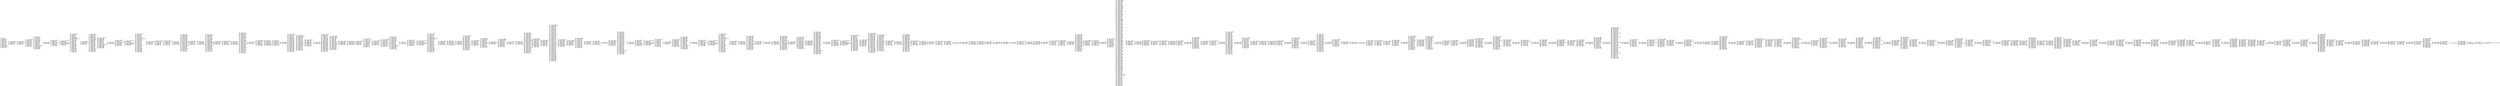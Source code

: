 digraph "graph.cfg.gv" {
	subgraph global {
		node [fontname=Courier fontsize=30.0 rank=same shape=box]
		block_0 [label="0: %00 = #0x1\l2: %01 = #0x40\l4: MSTORE(%01, %00)\l5: [NO_SSA] DUP1\l6: [NO_SSA] PUSH1\l8: [NO_SSA] DUP2\l9: [NO_SSA] MSTORE\la: [NO_SSA] PUSH1\lc: [NO_SSA] ADD\ld: [NO_SSA] PUSH2\l10: [NO_SSA] PUSH1\l12: [NO_SSA] SWAP2\l13: [NO_SSA] CODECOPY\l14: [NO_SSA] PUSH2\l17: [NO_SSA] JUMP\l"]
		block_18 [label="18: [NO_SSA] JUMPDEST\l19: [NO_SSA] SWAP1\l1a: [NO_SSA] POP\l1b: [NO_SSA] SWAP1\l1c: [NO_SSA] JUMP\l"]
		block_1d [label="1d: [NO_SSA] JUMPDEST\l1e: [NO_SSA] PUSH1\l20: [NO_SSA] PUSH2\l23: [NO_SSA] PUSH2\l26: [NO_SSA] JUMP\l"]
		block_27 [label="27: [NO_SSA] JUMPDEST\l28: [NO_SSA] PUSH20\l3d: [NO_SSA] AND\l3e: [NO_SSA] PUSH4\l43: [NO_SSA] PUSH1\l45: [NO_SSA] MLOAD\l46: [NO_SSA] DUP2\l47: [NO_SSA] PUSH4\l4c: [NO_SSA] AND\l4d: [NO_SSA] PUSH1\l4f: [NO_SSA] INVALID\l"]
		block_50 [label="50: [NO_SSA] DUP2\l51: [NO_SSA] MSTORE\l52: [NO_SSA] PUSH1\l54: [NO_SSA] ADD\l55: [NO_SSA] PUSH1\l57: [NO_SSA] PUSH1\l59: [NO_SSA] MLOAD\l5a: [NO_SSA] DUP1\l5b: [NO_SSA] DUP4\l5c: [NO_SSA] SUB\l5d: [NO_SSA] DUP2\l5e: [NO_SSA] DUP7\l5f: [NO_SSA] DUP1\l60: [NO_SSA] EXTCODESIZE\l61: [NO_SSA] ISZERO\l62: [NO_SSA] DUP1\l63: [NO_SSA] ISZERO\l64: [NO_SSA] PUSH2\l67: [NO_SSA] JUMPI\l"]
		block_68 [label="68: [NO_SSA] PUSH1\l6a: [NO_SSA] DUP1\l6b: [NO_SSA] REVERT\l"]
		block_6c [label="6c: [NO_SSA] JUMPDEST\l6d: [NO_SSA] POP\l6e: [NO_SSA] GAS\l6f: [NO_SSA] STATICCALL\l70: [NO_SSA] ISZERO\l71: [NO_SSA] DUP1\l72: [NO_SSA] ISZERO\l73: [NO_SSA] PUSH2\l76: [NO_SSA] JUMPI\l"]
		block_77 [label="77: [NO_SSA] RETURNDATASIZE\l78: [NO_SSA] PUSH1\l7a: [NO_SSA] DUP1\l7b: [NO_SSA] RETURNDATACOPY\l7c: [NO_SSA] RETURNDATASIZE\l7d: [NO_SSA] PUSH1\l7f: [NO_SSA] REVERT\l"]
		block_80 [label="80: [NO_SSA] JUMPDEST\l81: [NO_SSA] POP\l82: [NO_SSA] POP\l83: [NO_SSA] POP\l84: [NO_SSA] POP\l85: [NO_SSA] PUSH1\l87: [NO_SSA] MLOAD\l88: [NO_SSA] RETURNDATASIZE\l89: [NO_SSA] PUSH1\l8b: [NO_SSA] NOT\l8c: [NO_SSA] PUSH1\l8e: [NO_SSA] DUP3\l8f: [NO_SSA] ADD\l90: [NO_SSA] AND\l91: [NO_SSA] DUP3\l92: [NO_SSA] ADD\l93: [NO_SSA] DUP1\l94: [NO_SSA] PUSH1\l96: [NO_SSA] MSTORE\l97: [NO_SSA] POP\l98: [NO_SSA] DUP2\l99: [NO_SSA] ADD\l9a: [NO_SSA] SWAP1\l9b: [NO_SSA] PUSH2\l9e: [NO_SSA] SWAP2\l9f: [NO_SSA] SWAP1\la0: [NO_SSA] PUSH2\la3: [NO_SSA] JUMP\l"]
		block_a4 [label="a4: [NO_SSA] JUMPDEST\la5: [NO_SSA] PUSH1\la7: [NO_SSA] PUSH2\laa: [NO_SSA] PUSH2\lad: [NO_SSA] JUMP\l"]
		block_ae [label="ae: [NO_SSA] JUMPDEST\laf: [NO_SSA] DUP3\lb0: [NO_SSA] MLOAD\lb1: [NO_SSA] PUSH1\lb3: [NO_SSA] MLOAD\lb4: [NO_SSA] PUSH32\ld5: [NO_SSA] DUP2\ld6: [NO_SSA] MSTORE\ld7: [NO_SSA] PUSH20\lec: [NO_SSA] SWAP3\led: [NO_SSA] SWAP1\lee: [NO_SSA] SWAP3\lef: [NO_SSA] AND\lf0: [NO_SSA] SWAP2\lf1: [NO_SSA] PUSH4\lf6: [NO_SSA] SWAP2\lf7: [NO_SSA] PUSH2\lfa: [NO_SSA] SWAP2\lfb: [NO_SSA] PUSH1\lfd: [NO_SSA] ADD\lfe: [NO_SSA] SWAP1\lff: [NO_SSA] DUP2\l100: [NO_SSA] MSTORE\l101: [NO_SSA] PUSH1\l103: [NO_SSA] ADD\l104: [NO_SSA] SWAP1\l105: [NO_SSA] JUMP\l"]
		block_106 [label="106: [NO_SSA] JUMPDEST\l107: [NO_SSA] PUSH1\l109: [NO_SSA] PUSH1\l10b: [NO_SSA] MLOAD\l10c: [NO_SSA] DUP1\l10d: [NO_SSA] DUP4\l10e: [NO_SSA] SUB\l10f: [NO_SSA] DUP2\l110: [NO_SSA] DUP7\l111: [NO_SSA] DUP1\l112: [NO_SSA] EXTCODESIZE\l113: [NO_SSA] ISZERO\l114: [NO_SSA] DUP1\l115: [NO_SSA] ISZERO\l116: [NO_SSA] PUSH2\l119: [NO_SSA] JUMPI\l"]
		block_11a [label="11a: [NO_SSA] PUSH1\l11c: [NO_SSA] DUP1\l11d: [NO_SSA] REVERT\l"]
		block_11e [label="11e: [NO_SSA] JUMPDEST\l11f: [NO_SSA] POP\l120: [NO_SSA] GAS\l121: [NO_SSA] STATICCALL\l122: [NO_SSA] ISZERO\l123: [NO_SSA] DUP1\l124: [NO_SSA] ISZERO\l125: [NO_SSA] PUSH2\l128: [NO_SSA] JUMPI\l"]
		block_129 [label="129: [NO_SSA] RETURNDATASIZE\l12a: [NO_SSA] PUSH1\l12c: [NO_SSA] DUP1\l12d: [NO_SSA] RETURNDATACOPY\l12e: [NO_SSA] RETURNDATASIZE\l12f: [NO_SSA] PUSH1\l131: [NO_SSA] REVERT\l"]
		block_132 [label="132: [NO_SSA] JUMPDEST\l133: [NO_SSA] POP\l134: [NO_SSA] POP\l135: [NO_SSA] POP\l136: [NO_SSA] POP\l137: [NO_SSA] PUSH1\l139: [NO_SSA] MLOAD\l13a: [NO_SSA] RETURNDATASIZE\l13b: [NO_SSA] PUSH1\l13d: [NO_SSA] NOT\l13e: [NO_SSA] PUSH1\l140: [NO_SSA] DUP3\l141: [NO_SSA] ADD\l142: [NO_SSA] AND\l143: [NO_SSA] DUP3\l144: [NO_SSA] ADD\l145: [NO_SSA] DUP1\l146: [NO_SSA] PUSH1\l148: [NO_SSA] MSTORE\l149: [NO_SSA] POP\l14a: [NO_SSA] DUP2\l14b: [NO_SSA] ADD\l14c: [NO_SSA] SWAP1\l14d: [NO_SSA] PUSH2\l150: [NO_SSA] SWAP2\l151: [NO_SSA] SWAP1\l152: [NO_SSA] PUSH2\l155: [NO_SSA] JUMP\l"]
		block_156 [label="156: [NO_SSA] JUMPDEST\l157: [NO_SSA] PUSH2\l15a: [NO_SSA] DUP4\l15b: [NO_SSA] PUSH2\l15e: [NO_SSA] JUMP\l"]
		block_15f [label="15f: [NO_SSA] JUMPDEST\l160: [NO_SSA] EQ\l161: [NO_SSA] SWAP3\l162: [NO_SSA] SWAP2\l163: [NO_SSA] POP\l164: [NO_SSA] POP\l165: [NO_SSA] JUMP\l"]
		block_166 [label="166: [NO_SSA] JUMPDEST\l167: [NO_SSA] PUSH1\l169: [NO_SSA] DUP1\l16a: [NO_SSA] DUP3\l16b: [NO_SSA] GT\l16c: [NO_SSA] PUSH2\l16f: [NO_SSA] JUMPI\l"]
		block_170 [label="170: [NO_SSA] PUSH1\l172: [NO_SSA] MLOAD\l173: [NO_SSA] PUSH3\l177: [NO_SSA] PUSH1\l179: [NO_SSA] INVALID\l"]
		block_17a [label="17a: [NO_SSA] DUP2\l17b: [NO_SSA] MSTORE\l17c: [NO_SSA] PUSH1\l17e: [NO_SSA] PUSH1\l180: [NO_SSA] DUP3\l181: [NO_SSA] ADD\l182: [NO_SSA] MSTORE\l183: [NO_SSA] PUSH1\l185: [NO_SSA] PUSH1\l187: [NO_SSA] DUP3\l188: [NO_SSA] ADD\l189: [NO_SSA] MSTORE\l18a: [NO_SSA] PUSH32\l1ab: [NO_SSA] PUSH1\l1ad: [NO_SSA] DUP3\l1ae: [NO_SSA] ADD\l1af: [NO_SSA] MSTORE\l1b0: [NO_SSA] PUSH32\l1d1: [NO_SSA] PUSH1\l1d3: [NO_SSA] DUP3\l1d4: [NO_SSA] ADD\l1d5: [NO_SSA] MSTORE\l1d6: [NO_SSA] PUSH1\l1d8: [NO_SSA] ADD\l1d9: [NO_SSA] PUSH2\l1dc: [NO_SSA] JUMP\l"]
		block_1dd [label="1dd: [NO_SSA] JUMPDEST\l1de: [NO_SSA] DUP2\l1df: [NO_SSA] DUP5\l1e0: [NO_SSA] LT\l1e1: [NO_SSA] PUSH2\l1e4: [NO_SSA] JUMPI\l"]
		block_1e5 [label="1e5: [NO_SSA] PUSH1\l1e7: [NO_SSA] MLOAD\l1e8: [NO_SSA] PUSH3\l1ec: [NO_SSA] PUSH1\l1ee: [NO_SSA] INVALID\l"]
		block_1ef [label="1ef: [NO_SSA] DUP2\l1f0: [NO_SSA] MSTORE\l1f1: [NO_SSA] PUSH1\l1f3: [NO_SSA] PUSH1\l1f5: [NO_SSA] DUP3\l1f6: [NO_SSA] ADD\l1f7: [NO_SSA] MSTORE\l1f8: [NO_SSA] PUSH1\l1fa: [NO_SSA] DUP1\l1fb: [NO_SSA] DUP3\l1fc: [NO_SSA] ADD\l1fd: [NO_SSA] MSTORE\l1fe: [NO_SSA] PUSH32\l21f: [NO_SSA] PUSH1\l221: [NO_SSA] DUP3\l222: [NO_SSA] ADD\l223: [NO_SSA] MSTORE\l224: [NO_SSA] PUSH32\l245: [NO_SSA] PUSH1\l247: [NO_SSA] DUP3\l248: [NO_SSA] ADD\l249: [NO_SSA] MSTORE\l24a: [NO_SSA] PUSH1\l24c: [NO_SSA] ADD\l24d: [NO_SSA] PUSH2\l250: [NO_SSA] JUMP\l"]
		block_251 [label="251: [NO_SSA] JUMPDEST\l252: [NO_SSA] PUSH2\l255: [NO_SSA] DUP3\l256: [NO_SSA] PUSH2\l259: [NO_SSA] JUMP\l"]
		block_25a [label="25a: [NO_SSA] JUMPDEST\l25b: [NO_SSA] DUP4\l25c: [NO_SSA] MLOAD\l25d: [NO_SSA] EQ\l25e: [NO_SSA] PUSH2\l261: [NO_SSA] JUMPI\l"]
		block_262 [label="262: [NO_SSA] PUSH1\l264: [NO_SSA] MLOAD\l265: [NO_SSA] PUSH3\l269: [NO_SSA] PUSH1\l26b: [NO_SSA] INVALID\l"]
		block_26c [label="26c: [NO_SSA] DUP2\l26d: [NO_SSA] MSTORE\l26e: [NO_SSA] PUSH1\l270: [NO_SSA] PUSH1\l272: [NO_SSA] DUP3\l273: [NO_SSA] ADD\l274: [NO_SSA] MSTORE\l275: [NO_SSA] PUSH1\l277: [NO_SSA] PUSH1\l279: [NO_SSA] DUP3\l27a: [NO_SSA] ADD\l27b: [NO_SSA] MSTORE\l27c: [NO_SSA] PUSH32\l29d: [NO_SSA] PUSH1\l29f: [NO_SSA] DUP3\l2a0: [NO_SSA] ADD\l2a1: [NO_SSA] MSTORE\l2a2: [NO_SSA] PUSH32\l2c3: [NO_SSA] PUSH1\l2c5: [NO_SSA] DUP3\l2c6: [NO_SSA] ADD\l2c7: [NO_SSA] MSTORE\l2c8: [NO_SSA] PUSH32\l2e9: [NO_SSA] PUSH1\l2eb: [NO_SSA] DUP3\l2ec: [NO_SSA] ADD\l2ed: [NO_SSA] MSTORE\l2ee: [NO_SSA] PUSH1\l2f0: [NO_SSA] ADD\l2f1: [NO_SSA] PUSH2\l2f4: [NO_SSA] JUMP\l"]
		block_2f5 [label="2f5: [NO_SSA] JUMPDEST\l2f6: [NO_SSA] DUP5\l2f7: [NO_SSA] PUSH1\l"]
		block_2f9 [label="2f9: [NO_SSA] JUMPDEST\l2fa: [NO_SSA] DUP5\l2fb: [NO_SSA] MLOAD\l2fc: [NO_SSA] DUP2\l2fd: [NO_SSA] LT\l2fe: [NO_SSA] ISZERO\l2ff: [NO_SSA] PUSH2\l302: [NO_SSA] JUMPI\l"]
		block_303 [label="303: [NO_SSA] DUP6\l304: [NO_SSA] PUSH1\l306: [NO_SSA] AND\l307: [NO_SSA] PUSH1\l309: [NO_SSA] EQ\l30a: [NO_SSA] ISZERO\l30b: [NO_SSA] PUSH2\l30e: [NO_SSA] JUMPI\l"]
		block_30f [label="30f: [NO_SSA] DUP5\l310: [NO_SSA] DUP2\l311: [NO_SSA] DUP2\l312: [NO_SSA] MLOAD\l313: [NO_SSA] DUP2\l314: [NO_SSA] LT\l315: [NO_SSA] PUSH2\l318: [NO_SSA] JUMPI\l"]
		block_319 [label="319: [NO_SSA] PUSH2\l31c: [NO_SSA] PUSH2\l31f: [NO_SSA] JUMP\l"]
		block_320 [label="320: [NO_SSA] JUMPDEST\l321: [NO_SSA] PUSH1\l323: [NO_SSA] MUL\l324: [NO_SSA] PUSH1\l326: [NO_SSA] ADD\l327: [NO_SSA] ADD\l328: [NO_SSA] MLOAD\l329: [NO_SSA] DUP3\l32a: [NO_SSA] PUSH1\l32c: [NO_SSA] MLOAD\l32d: [NO_SSA] PUSH1\l32f: [NO_SSA] ADD\l330: [NO_SSA] PUSH2\l333: [NO_SSA] SWAP3\l334: [NO_SSA] SWAP2\l335: [NO_SSA] SWAP1\l336: [NO_SSA] SWAP2\l337: [NO_SSA] DUP3\l338: [NO_SSA] MSTORE\l339: [NO_SSA] PUSH1\l33b: [NO_SSA] DUP3\l33c: [NO_SSA] ADD\l33d: [NO_SSA] MSTORE\l33e: [NO_SSA] PUSH1\l340: [NO_SSA] ADD\l341: [NO_SSA] SWAP1\l342: [NO_SSA] JUMP\l"]
		block_343 [label="343: [NO_SSA] JUMPDEST\l344: [NO_SSA] PUSH1\l346: [NO_SSA] MLOAD\l347: [NO_SSA] PUSH1\l349: [NO_SSA] DUP2\l34a: [NO_SSA] DUP4\l34b: [NO_SSA] SUB\l34c: [NO_SSA] SUB\l34d: [NO_SSA] DUP2\l34e: [NO_SSA] MSTORE\l34f: [NO_SSA] SWAP1\l350: [NO_SSA] PUSH1\l352: [NO_SSA] MSTORE\l353: [NO_SSA] DUP1\l354: [NO_SSA] MLOAD\l355: [NO_SSA] SWAP1\l356: [NO_SSA] PUSH1\l358: [NO_SSA] ADD\l359: [NO_SSA] SHA3\l35a: [NO_SSA] SWAP2\l35b: [NO_SSA] POP\l35c: [NO_SSA] PUSH2\l35f: [NO_SSA] JUMP\l"]
		block_360 [label="360: [NO_SSA] JUMPDEST\l361: [NO_SSA] DUP2\l362: [NO_SSA] DUP6\l363: [NO_SSA] DUP3\l364: [NO_SSA] DUP2\l365: [NO_SSA] MLOAD\l366: [NO_SSA] DUP2\l367: [NO_SSA] LT\l368: [NO_SSA] PUSH2\l36b: [NO_SSA] JUMPI\l"]
		block_36c [label="36c: [NO_SSA] PUSH2\l36f: [NO_SSA] PUSH2\l372: [NO_SSA] JUMP\l"]
		block_373 [label="373: [NO_SSA] JUMPDEST\l374: [NO_SSA] PUSH1\l376: [NO_SSA] MUL\l377: [NO_SSA] PUSH1\l379: [NO_SSA] ADD\l37a: [NO_SSA] ADD\l37b: [NO_SSA] MLOAD\l37c: [NO_SSA] PUSH1\l37e: [NO_SSA] MLOAD\l37f: [NO_SSA] PUSH1\l381: [NO_SSA] ADD\l382: [NO_SSA] PUSH2\l385: [NO_SSA] SWAP3\l386: [NO_SSA] SWAP2\l387: [NO_SSA] SWAP1\l388: [NO_SSA] SWAP2\l389: [NO_SSA] DUP3\l38a: [NO_SSA] MSTORE\l38b: [NO_SSA] PUSH1\l38d: [NO_SSA] DUP3\l38e: [NO_SSA] ADD\l38f: [NO_SSA] MSTORE\l390: [NO_SSA] PUSH1\l392: [NO_SSA] ADD\l393: [NO_SSA] SWAP1\l394: [NO_SSA] JUMP\l"]
		block_395 [label="395: [NO_SSA] JUMPDEST\l396: [NO_SSA] PUSH1\l398: [NO_SSA] MLOAD\l399: [NO_SSA] PUSH1\l39b: [NO_SSA] DUP2\l39c: [NO_SSA] DUP4\l39d: [NO_SSA] SUB\l39e: [NO_SSA] SUB\l39f: [NO_SSA] DUP2\l3a0: [NO_SSA] MSTORE\l3a1: [NO_SSA] SWAP1\l3a2: [NO_SSA] PUSH1\l3a4: [NO_SSA] MSTORE\l3a5: [NO_SSA] DUP1\l3a6: [NO_SSA] MLOAD\l3a7: [NO_SSA] SWAP1\l3a8: [NO_SSA] PUSH1\l3aa: [NO_SSA] ADD\l3ab: [NO_SSA] SHA3\l3ac: [NO_SSA] SWAP2\l3ad: [NO_SSA] POP\l"]
		block_3ae [label="3ae: [NO_SSA] JUMPDEST\l3af: [NO_SSA] PUSH1\l3b1: [NO_SSA] SWAP6\l3b2: [NO_SSA] SWAP1\l3b3: [NO_SSA] SWAP6\l3b4: [NO_SSA] INVALID\l"]
		block_3b5 [label="3b5: [NO_SSA] SWAP5\l3b6: [NO_SSA] DUP1\l3b7: [NO_SSA] PUSH2\l3ba: [NO_SSA] DUP2\l3bb: [NO_SSA] PUSH2\l3be: [NO_SSA] JUMP\l"]
		block_3bf [label="3bf: [NO_SSA] JUMPDEST\l3c0: [NO_SSA] SWAP2\l3c1: [NO_SSA] POP\l3c2: [NO_SSA] POP\l3c3: [NO_SSA] PUSH2\l3c6: [NO_SSA] JUMP\l"]
		block_3c7 [label="3c7: [NO_SSA] JUMPDEST\l3c8: [NO_SSA] POP\l3c9: [NO_SSA] SWAP1\l3ca: [NO_SSA] SWAP6\l3cb: [NO_SSA] EQ\l3cc: [NO_SSA] SWAP6\l3cd: [NO_SSA] SWAP5\l3ce: [NO_SSA] POP\l3cf: [NO_SSA] POP\l3d0: [NO_SSA] POP\l3d1: [NO_SSA] POP\l3d2: [NO_SSA] POP\l3d3: [NO_SSA] JUMP\l"]
		block_3d4 [label="3d4: [NO_SSA] JUMPDEST\l3d5: [NO_SSA] PUSH1\l3d7: [NO_SSA] DUP1\l3d8: [NO_SSA] PUSH1\l3da: [NO_SSA] PUSH2\l3dd: [NO_SSA] PUSH2\l3e0: [NO_SSA] JUMP\l"]
		block_3e1 [label="3e1: [NO_SSA] JUMPDEST\l3e2: [NO_SSA] PUSH20\l3f7: [NO_SSA] AND\l3f8: [NO_SSA] PUSH4\l3fd: [NO_SSA] PUSH1\l3ff: [NO_SSA] MLOAD\l400: [NO_SSA] DUP2\l401: [NO_SSA] PUSH4\l406: [NO_SSA] AND\l407: [NO_SSA] PUSH1\l409: [NO_SSA] INVALID\l"]
		block_40a [label="40a: [NO_SSA] DUP2\l40b: [NO_SSA] MSTORE\l40c: [NO_SSA] PUSH1\l40e: [NO_SSA] ADD\l40f: [NO_SSA] PUSH1\l411: [NO_SSA] PUSH1\l413: [NO_SSA] MLOAD\l414: [NO_SSA] DUP1\l415: [NO_SSA] DUP4\l416: [NO_SSA] SUB\l417: [NO_SSA] DUP2\l418: [NO_SSA] DUP7\l419: [NO_SSA] DUP1\l41a: [NO_SSA] EXTCODESIZE\l41b: [NO_SSA] ISZERO\l41c: [NO_SSA] DUP1\l41d: [NO_SSA] ISZERO\l41e: [NO_SSA] PUSH2\l421: [NO_SSA] JUMPI\l"]
		block_422 [label="422: [NO_SSA] PUSH1\l424: [NO_SSA] DUP1\l425: [NO_SSA] REVERT\l"]
		block_426 [label="426: [NO_SSA] JUMPDEST\l427: [NO_SSA] POP\l428: [NO_SSA] GAS\l429: [NO_SSA] STATICCALL\l42a: [NO_SSA] ISZERO\l42b: [NO_SSA] DUP1\l42c: [NO_SSA] ISZERO\l42d: [NO_SSA] PUSH2\l430: [NO_SSA] JUMPI\l"]
		block_431 [label="431: [NO_SSA] RETURNDATASIZE\l432: [NO_SSA] PUSH1\l434: [NO_SSA] DUP1\l435: [NO_SSA] RETURNDATACOPY\l436: [NO_SSA] RETURNDATASIZE\l437: [NO_SSA] PUSH1\l439: [NO_SSA] REVERT\l"]
		block_43a [label="43a: [NO_SSA] JUMPDEST\l43b: [NO_SSA] POP\l43c: [NO_SSA] POP\l43d: [NO_SSA] POP\l43e: [NO_SSA] POP\l43f: [NO_SSA] PUSH1\l441: [NO_SSA] MLOAD\l442: [NO_SSA] RETURNDATASIZE\l443: [NO_SSA] PUSH1\l445: [NO_SSA] NOT\l446: [NO_SSA] PUSH1\l448: [NO_SSA] DUP3\l449: [NO_SSA] ADD\l44a: [NO_SSA] AND\l44b: [NO_SSA] DUP3\l44c: [NO_SSA] ADD\l44d: [NO_SSA] DUP1\l44e: [NO_SSA] PUSH1\l450: [NO_SSA] MSTORE\l451: [NO_SSA] POP\l452: [NO_SSA] DUP2\l453: [NO_SSA] ADD\l454: [NO_SSA] SWAP1\l455: [NO_SSA] PUSH2\l458: [NO_SSA] SWAP2\l459: [NO_SSA] SWAP1\l45a: [NO_SSA] PUSH2\l45d: [NO_SSA] JUMP\l"]
		block_45e [label="45e: [NO_SSA] JUMPDEST\l45f: [NO_SSA] PUSH5\l465: [NO_SSA] PUSH1\l467: [NO_SSA] DUP3\l468: [NO_SSA] SWAP1\l469: [NO_SSA] INVALID\l"]
		block_46a [label="46a: [NO_SSA] AND\l46b: [NO_SSA] SWAP5\l46c: [NO_SSA] PUSH1\l46e: [NO_SSA] SWAP2\l46f: [NO_SSA] SWAP1\l470: [NO_SSA] SWAP2\l471: [NO_SSA] INVALID\l"]
		block_472 [label="472: [NO_SSA] SWAP4\l473: [NO_SSA] POP\l474: [NO_SSA] SWAP2\l475: [NO_SSA] POP\l476: [NO_SSA] POP\l477: [NO_SSA] JUMP\l"]
		block_478 [label="478: [NO_SSA] JUMPDEST\l479: [NO_SSA] PUSH1\l47b: [NO_SSA] PUSH2\l47e: [NO_SSA] PUSH1\l480: [NO_SSA] MLOAD\l481: [NO_SSA] DUP1\l482: [NO_SSA] PUSH1\l484: [NO_SSA] ADD\l485: [NO_SSA] PUSH1\l487: [NO_SSA] MSTORE\l488: [NO_SSA] DUP1\l489: [NO_SSA] PUSH1\l48b: [NO_SSA] DUP2\l48c: [NO_SSA] MSTORE\l48d: [NO_SSA] PUSH1\l48f: [NO_SSA] ADD\l490: [NO_SSA] PUSH32\l4b1: [NO_SSA] DUP2\l4b2: [NO_SSA] MSTORE\l4b3: [NO_SSA] POP\l4b4: [NO_SSA] PUSH2\l4b7: [NO_SSA] JUMP\l"]
		block_4b8 [label="4b8: [NO_SSA] JUMPDEST\l4b9: [NO_SSA] SWAP1\l4ba: [NO_SSA] POP\l4bb: [NO_SSA] PUSH1\l4bd: [NO_SSA] DUP1\l4be: [NO_SSA] PUSH2\l4c1: [NO_SSA] PUSH2\l4c4: [NO_SSA] JUMP\l"]
		block_4c5 [label="4c5: [NO_SSA] JUMPDEST\l4c6: [NO_SSA] SWAP1\l4c7: [NO_SSA] SWAP3\l4c8: [NO_SSA] POP\l4c9: [NO_SSA] SWAP1\l4ca: [NO_SSA] POP\l4cb: [NO_SSA] CALLER\l4cc: [NO_SSA] PUSH20\l4e1: [NO_SSA] DUP5\l4e2: [NO_SSA] AND\l4e3: [NO_SSA] EQ\l4e4: [NO_SSA] ISZERO\l4e5: [NO_SSA] PUSH2\l4e8: [NO_SSA] JUMPI\l"]
		block_4e9 [label="4e9: [NO_SSA] POP\l4ea: [NO_SSA] TIMESTAMP\l4eb: [NO_SSA] PUSH2\l4ee: [NO_SSA] JUMP\l"]
		block_4ef [label="4ef: [NO_SSA] JUMPDEST\l4f0: [NO_SSA] TIMESTAMP\l4f1: [NO_SSA] PUSH1\l4f3: [NO_SSA] SLOAD\l4f4: [NO_SSA] DUP3\l4f5: [NO_SSA] PUSH5\l4fb: [NO_SSA] AND\l4fc: [NO_SSA] PUSH2\l4ff: [NO_SSA] SWAP2\l500: [NO_SSA] SWAP1\l501: [NO_SSA] PUSH2\l504: [NO_SSA] JUMP\l"]
		block_505 [label="505: [NO_SSA] JUMPDEST\l506: [NO_SSA] LT\l507: [NO_SSA] PUSH2\l50a: [NO_SSA] JUMPI\l"]
		block_50b [label="50b: [NO_SSA] PUSH1\l50d: [NO_SSA] MLOAD\l50e: [NO_SSA] PUSH3\l512: [NO_SSA] PUSH1\l514: [NO_SSA] INVALID\l"]
		block_515 [label="515: [NO_SSA] DUP2\l516: [NO_SSA] MSTORE\l517: [NO_SSA] PUSH1\l519: [NO_SSA] PUSH1\l51b: [NO_SSA] DUP3\l51c: [NO_SSA] ADD\l51d: [NO_SSA] MSTORE\l51e: [NO_SSA] PUSH1\l520: [NO_SSA] PUSH1\l522: [NO_SSA] DUP3\l523: [NO_SSA] ADD\l524: [NO_SSA] MSTORE\l525: [NO_SSA] PUSH32\l546: [NO_SSA] PUSH1\l548: [NO_SSA] DUP3\l549: [NO_SSA] ADD\l54a: [NO_SSA] MSTORE\l54b: [NO_SSA] PUSH32\l56c: [NO_SSA] PUSH1\l56e: [NO_SSA] DUP3\l56f: [NO_SSA] ADD\l570: [NO_SSA] MSTORE\l571: [NO_SSA] PUSH32\l592: [NO_SSA] PUSH1\l594: [NO_SSA] DUP3\l595: [NO_SSA] ADD\l596: [NO_SSA] MSTORE\l597: [NO_SSA] PUSH1\l599: [NO_SSA] ADD\l59a: [NO_SSA] PUSH2\l59d: [NO_SSA] JUMP\l"]
		block_59e [label="59e: [NO_SSA] JUMPDEST\l59f: [NO_SSA] PUSH1\l5a1: [NO_SSA] PUSH1\l5a3: [NO_SSA] MLOAD\l5a4: [NO_SSA] DUP1\l5a5: [NO_SSA] PUSH1\l5a7: [NO_SSA] ADD\l5a8: [NO_SSA] PUSH1\l5aa: [NO_SSA] MSTORE\l5ab: [NO_SSA] DUP1\l5ac: [NO_SSA] PUSH2\l5af: [NO_SSA] PUSH2\l5b2: [NO_SSA] JUMP\l"]
		block_5b3 [label="5b3: [NO_SSA] JUMPDEST\l5b4: [NO_SSA] DUP2\l5b5: [NO_SSA] MSTORE\l5b6: [NO_SSA] PUSH1\l5b8: [NO_SSA] ADD\l5b9: [NO_SSA] PUSH2\l5bc: [NO_SSA] DUP9\l5bd: [NO_SSA] PUSH2\l5c0: [NO_SSA] JUMP\l"]
		block_5c1 [label="5c1: [NO_SSA] JUMPDEST\l5c2: [NO_SSA] DUP2\l5c3: [NO_SSA] MSTORE\l5c4: [NO_SSA] PUSH1\l5c6: [NO_SSA] ADD\l5c7: [NO_SSA] DUP8\l5c8: [NO_SSA] MLOAD\l5c9: [NO_SSA] DUP2\l5ca: [NO_SSA] MSTORE\l5cb: [NO_SSA] PUSH1\l5cd: [NO_SSA] ADD\l5ce: [NO_SSA] DUP5\l5cf: [NO_SSA] PUSH5\l5d5: [NO_SSA] AND\l5d6: [NO_SSA] DUP2\l5d7: [NO_SSA] MSTORE\l5d8: [NO_SSA] PUSH1\l5da: [NO_SSA] ADD\l5db: [NO_SSA] DUP7\l5dc: [NO_SSA] DUP2\l5dd: [NO_SSA] MSTORE\l5de: [NO_SSA] POP\l5df: [NO_SSA] SWAP1\l5e0: [NO_SSA] POP\l5e1: [NO_SSA] DUP1\l5e2: [NO_SSA] PUSH1\l5e4: [NO_SSA] ADD\l5e5: [NO_SSA] MLOAD\l5e6: [NO_SSA] PUSH32\l607: [NO_SSA] DUP3\l608: [NO_SSA] PUSH1\l60a: [NO_SSA] ADD\l60b: [NO_SSA] MLOAD\l60c: [NO_SSA] DUP4\l60d: [NO_SSA] PUSH1\l60f: [NO_SSA] ADD\l610: [NO_SSA] MLOAD\l611: [NO_SSA] DUP5\l612: [NO_SSA] PUSH1\l614: [NO_SSA] ADD\l615: [NO_SSA] MLOAD\l616: [NO_SSA] DUP6\l617: [NO_SSA] PUSH1\l619: [NO_SSA] ADD\l61a: [NO_SSA] MLOAD\l61b: [NO_SSA] PUSH1\l61d: [NO_SSA] MLOAD\l61e: [NO_SSA] PUSH2\l621: [NO_SSA] SWAP5\l622: [NO_SSA] SWAP4\l623: [NO_SSA] SWAP3\l624: [NO_SSA] SWAP2\l625: [NO_SSA] SWAP1\l626: [NO_SSA] PUSH2\l629: [NO_SSA] JUMP\l"]
		block_62a [label="62a: [NO_SSA] JUMPDEST\l62b: [NO_SSA] PUSH1\l62d: [NO_SSA] MLOAD\l62e: [NO_SSA] DUP1\l62f: [NO_SSA] SWAP2\l630: [NO_SSA] SUB\l631: [NO_SSA] SWAP1\l632: [NO_SSA] LOG2\l633: [NO_SSA] PUSH2\l636: [NO_SSA] PUSH2\l639: [NO_SSA] JUMP\l"]
		block_63a [label="63a: [NO_SSA] JUMPDEST\l63b: [NO_SSA] PUSH20\l650: [NO_SSA] AND\l651: [NO_SSA] PUSH4\l656: [NO_SSA] PUSH2\l659: [NO_SSA] DUP4\l65a: [NO_SSA] PUSH2\l65d: [NO_SSA] JUMP\l"]
		block_65e [label="65e: [NO_SSA] JUMPDEST\l65f: [NO_SSA] PUSH2\l662: [NO_SSA] DUP5\l663: [NO_SSA] PUSH1\l665: [NO_SSA] ADD\l666: [NO_SSA] MLOAD\l667: [NO_SSA] DUP6\l668: [NO_SSA] PUSH1\l66a: [NO_SSA] ADD\l66b: [NO_SSA] MLOAD\l66c: [NO_SSA] PUSH2\l66f: [NO_SSA] SWAP2\l670: [NO_SSA] SWAP1\l671: [NO_SSA] PUSH2\l674: [NO_SSA] JUMP\l"]
		block_675 [label="675: [NO_SSA] JUMPDEST\l676: [NO_SSA] PUSH1\l678: [NO_SSA] DUP8\l679: [NO_SSA] DUP2\l67a: [NO_SSA] INVALID\l"]
		block_67b [label="67b: [NO_SSA] SWAP2\l67c: [NO_SSA] SWAP1\l67d: [NO_SSA] SWAP2\l67e: [NO_SSA] OR\l67f: [NO_SSA] SWAP1\l680: [NO_SSA] INVALID\l"]
		block_681 [label="681: [NO_SSA] SWAP1\l682: [NO_SSA] JUMP\l"]
		block_683 [label="683: [NO_SSA] JUMPDEST\l684: [NO_SSA] PUSH1\l686: [NO_SSA] MLOAD\l687: [NO_SSA] PUSH32\l6a8: [NO_SSA] PUSH1\l6aa: [NO_SSA] DUP6\l6ab: [NO_SSA] SWAP1\l6ac: [NO_SSA] INVALID\l"]
		block_6ad [label="6ad: [NO_SSA] AND\l6ae: [NO_SSA] DUP2\l6af: [NO_SSA] MSTORE\l6b0: [NO_SSA] PUSH1\l6b2: [NO_SSA] DUP2\l6b3: [NO_SSA] ADD\l6b4: [NO_SSA] SWAP3\l6b5: [NO_SSA] SWAP1\l6b6: [NO_SSA] SWAP3\l6b7: [NO_SSA] MSTORE\l6b8: [NO_SSA] PUSH32\l6d9: [NO_SSA] AND\l6da: [NO_SSA] PUSH1\l6dc: [NO_SSA] DUP3\l6dd: [NO_SSA] ADD\l6de: [NO_SSA] MSTORE\l6df: [NO_SSA] PUSH1\l6e1: [NO_SSA] ADD\l6e2: [NO_SSA] PUSH1\l6e4: [NO_SSA] PUSH1\l6e6: [NO_SSA] MLOAD\l6e7: [NO_SSA] DUP1\l6e8: [NO_SSA] DUP4\l6e9: [NO_SSA] SUB\l6ea: [NO_SSA] DUP2\l6eb: [NO_SSA] PUSH1\l6ed: [NO_SSA] DUP8\l6ee: [NO_SSA] DUP1\l6ef: [NO_SSA] EXTCODESIZE\l6f0: [NO_SSA] ISZERO\l6f1: [NO_SSA] DUP1\l6f2: [NO_SSA] ISZERO\l6f3: [NO_SSA] PUSH2\l6f6: [NO_SSA] JUMPI\l"]
		block_6f7 [label="6f7: [NO_SSA] PUSH1\l6f9: [NO_SSA] DUP1\l6fa: [NO_SSA] REVERT\l"]
		block_6fb [label="6fb: [NO_SSA] JUMPDEST\l6fc: [NO_SSA] POP\l6fd: [NO_SSA] GAS\l6fe: [NO_SSA] CALL\l6ff: [NO_SSA] ISZERO\l700: [NO_SSA] DUP1\l701: [NO_SSA] ISZERO\l702: [NO_SSA] PUSH2\l705: [NO_SSA] JUMPI\l"]
		block_706 [label="706: [NO_SSA] RETURNDATASIZE\l707: [NO_SSA] PUSH1\l709: [NO_SSA] DUP1\l70a: [NO_SSA] RETURNDATACOPY\l70b: [NO_SSA] RETURNDATASIZE\l70c: [NO_SSA] PUSH1\l70e: [NO_SSA] REVERT\l"]
		block_70f [label="70f: [NO_SSA] JUMPDEST\l710: [NO_SSA] POP\l711: [NO_SSA] POP\l712: [NO_SSA] POP\l713: [NO_SSA] POP\l714: [NO_SSA] POP\l715: [NO_SSA] POP\l716: [NO_SSA] POP\l717: [NO_SSA] POP\l718: [NO_SSA] POP\l719: [NO_SSA] POP\l71a: [NO_SSA] JUMP\l"]
		block_71b [label="71b: [NO_SSA] JUMPDEST\l71c: [NO_SSA] PUSH2\l71f: [NO_SSA] PUSH2\l722: [NO_SSA] JUMP\l"]
		block_723 [label="723: [NO_SSA] JUMPDEST\l724: [NO_SSA] PUSH20\l739: [NO_SSA] AND\l73a: [NO_SSA] PUSH4\l73f: [NO_SSA] PUSH1\l741: [NO_SSA] MLOAD\l742: [NO_SSA] DUP2\l743: [NO_SSA] PUSH4\l748: [NO_SSA] AND\l749: [NO_SSA] PUSH1\l74b: [NO_SSA] INVALID\l"]
		block_74c [label="74c: [NO_SSA] DUP2\l74d: [NO_SSA] MSTORE\l74e: [NO_SSA] PUSH1\l750: [NO_SSA] ADD\l751: [NO_SSA] PUSH1\l753: [NO_SSA] PUSH1\l755: [NO_SSA] MLOAD\l756: [NO_SSA] DUP1\l757: [NO_SSA] DUP4\l758: [NO_SSA] SUB\l759: [NO_SSA] DUP2\l75a: [NO_SSA] DUP7\l75b: [NO_SSA] DUP1\l75c: [NO_SSA] EXTCODESIZE\l75d: [NO_SSA] ISZERO\l75e: [NO_SSA] DUP1\l75f: [NO_SSA] ISZERO\l760: [NO_SSA] PUSH2\l763: [NO_SSA] JUMPI\l"]
		block_764 [label="764: [NO_SSA] PUSH1\l766: [NO_SSA] DUP1\l767: [NO_SSA] REVERT\l"]
		block_768 [label="768: [NO_SSA] JUMPDEST\l769: [NO_SSA] POP\l76a: [NO_SSA] GAS\l76b: [NO_SSA] STATICCALL\l76c: [NO_SSA] ISZERO\l76d: [NO_SSA] DUP1\l76e: [NO_SSA] ISZERO\l76f: [NO_SSA] PUSH2\l772: [NO_SSA] JUMPI\l"]
		block_773 [label="773: [NO_SSA] RETURNDATASIZE\l774: [NO_SSA] PUSH1\l776: [NO_SSA] DUP1\l777: [NO_SSA] RETURNDATACOPY\l778: [NO_SSA] RETURNDATASIZE\l779: [NO_SSA] PUSH1\l77b: [NO_SSA] REVERT\l"]
		block_77c [label="77c: [NO_SSA] JUMPDEST\l77d: [NO_SSA] POP\l77e: [NO_SSA] POP\l77f: [NO_SSA] POP\l780: [NO_SSA] POP\l781: [NO_SSA] PUSH1\l783: [NO_SSA] MLOAD\l784: [NO_SSA] RETURNDATASIZE\l785: [NO_SSA] PUSH1\l787: [NO_SSA] NOT\l788: [NO_SSA] PUSH1\l78a: [NO_SSA] DUP3\l78b: [NO_SSA] ADD\l78c: [NO_SSA] AND\l78d: [NO_SSA] DUP3\l78e: [NO_SSA] ADD\l78f: [NO_SSA] DUP1\l790: [NO_SSA] PUSH1\l792: [NO_SSA] MSTORE\l793: [NO_SSA] POP\l794: [NO_SSA] DUP2\l795: [NO_SSA] ADD\l796: [NO_SSA] SWAP1\l797: [NO_SSA] PUSH2\l79a: [NO_SSA] SWAP2\l79b: [NO_SSA] SWAP1\l79c: [NO_SSA] PUSH2\l79f: [NO_SSA] JUMP\l"]
		block_7a0 [label="7a0: [NO_SSA] JUMPDEST\l7a1: [NO_SSA] DUP2\l7a2: [NO_SSA] MLOAD\l7a3: [NO_SSA] LT\l7a4: [NO_SSA] PUSH2\l7a7: [NO_SSA] JUMPI\l"]
		block_7a8 [label="7a8: [NO_SSA] PUSH1\l7aa: [NO_SSA] MLOAD\l7ab: [NO_SSA] PUSH3\l7af: [NO_SSA] PUSH1\l7b1: [NO_SSA] INVALID\l"]
		block_7b2 [label="7b2: [NO_SSA] DUP2\l7b3: [NO_SSA] MSTORE\l7b4: [NO_SSA] PUSH1\l7b6: [NO_SSA] PUSH1\l7b8: [NO_SSA] DUP3\l7b9: [NO_SSA] ADD\l7ba: [NO_SSA] MSTORE\l7bb: [NO_SSA] PUSH1\l7bd: [NO_SSA] PUSH1\l7bf: [NO_SSA] DUP3\l7c0: [NO_SSA] ADD\l7c1: [NO_SSA] MSTORE\l7c2: [NO_SSA] PUSH32\l7e3: [NO_SSA] PUSH1\l7e5: [NO_SSA] DUP3\l7e6: [NO_SSA] ADD\l7e7: [NO_SSA] MSTORE\l7e8: [NO_SSA] PUSH1\l7ea: [NO_SSA] ADD\l7eb: [NO_SSA] PUSH2\l7ee: [NO_SSA] JUMP\l"]
		block_7ef [label="7ef: [NO_SSA] JUMPDEST\l7f0: [NO_SSA] PUSH2\l7f3: [NO_SSA] DUP2\l7f4: [NO_SSA] PUSH2\l7f7: [NO_SSA] JUMP\l"]
		block_7f8 [label="7f8: [NO_SSA] JUMPDEST\l7f9: [NO_SSA] PUSH2\l7fc: [NO_SSA] JUMPI\l"]
		block_7fd [label="7fd: [NO_SSA] PUSH1\l7ff: [NO_SSA] MLOAD\l800: [NO_SSA] PUSH3\l804: [NO_SSA] PUSH1\l806: [NO_SSA] INVALID\l"]
		block_807 [label="807: [NO_SSA] DUP2\l808: [NO_SSA] MSTORE\l809: [NO_SSA] PUSH1\l80b: [NO_SSA] PUSH1\l80d: [NO_SSA] DUP3\l80e: [NO_SSA] ADD\l80f: [NO_SSA] MSTORE\l810: [NO_SSA] PUSH1\l812: [NO_SSA] PUSH1\l814: [NO_SSA] DUP3\l815: [NO_SSA] ADD\l816: [NO_SSA] MSTORE\l817: [NO_SSA] PUSH32\l838: [NO_SSA] PUSH1\l83a: [NO_SSA] DUP3\l83b: [NO_SSA] ADD\l83c: [NO_SSA] MSTORE\l83d: [NO_SSA] PUSH1\l83f: [NO_SSA] ADD\l840: [NO_SSA] PUSH2\l843: [NO_SSA] JUMP\l"]
		block_844 [label="844: [NO_SSA] JUMPDEST\l845: [NO_SSA] PUSH2\l848: [NO_SSA] PUSH2\l84b: [NO_SSA] JUMP\l"]
		block_84c [label="84c: [NO_SSA] JUMPDEST\l84d: [NO_SSA] DUP2\l84e: [NO_SSA] MLOAD\l84f: [NO_SSA] PUSH1\l851: [NO_SSA] DUP4\l852: [NO_SSA] ADD\l853: [NO_SSA] MLOAD\l854: [NO_SSA] PUSH20\l869: [NO_SSA] SWAP3\l86a: [NO_SSA] SWAP1\l86b: [NO_SSA] SWAP3\l86c: [NO_SSA] AND\l86d: [NO_SSA] SWAP2\l86e: [NO_SSA] PUSH4\l873: [NO_SSA] SWAP2\l874: [NO_SSA] SWAP1\l875: [NO_SSA] PUSH1\l877: [NO_SSA] INVALID\l"]
		block_878 [label="878: [NO_SSA] PUSH1\l87a: [NO_SSA] MLOAD\l87b: [NO_SSA] PUSH32\l89c: [NO_SSA] PUSH1\l89e: [NO_SSA] DUP6\l89f: [NO_SSA] SWAP1\l8a0: [NO_SSA] INVALID\l"]
		block_8a1 [label="8a1: [NO_SSA] AND\l8a2: [NO_SSA] DUP2\l8a3: [NO_SSA] MSTORE\l8a4: [NO_SSA] PUSH1\l8a6: [NO_SSA] DUP2\l8a7: [NO_SSA] ADD\l8a8: [NO_SSA] SWAP3\l8a9: [NO_SSA] SWAP1\l8aa: [NO_SSA] SWAP3\l8ab: [NO_SSA] MSTORE\l8ac: [NO_SSA] PUSH32\l8cd: [NO_SSA] AND\l8ce: [NO_SSA] PUSH1\l8d0: [NO_SSA] DUP3\l8d1: [NO_SSA] ADD\l8d2: [NO_SSA] MSTORE\l8d3: [NO_SSA] PUSH1\l8d5: [NO_SSA] ADD\l8d6: [NO_SSA] PUSH1\l8d8: [NO_SSA] PUSH1\l8da: [NO_SSA] MLOAD\l8db: [NO_SSA] DUP1\l8dc: [NO_SSA] DUP4\l8dd: [NO_SSA] SUB\l8de: [NO_SSA] DUP2\l8df: [NO_SSA] PUSH1\l8e1: [NO_SSA] DUP8\l8e2: [NO_SSA] DUP1\l8e3: [NO_SSA] EXTCODESIZE\l8e4: [NO_SSA] ISZERO\l8e5: [NO_SSA] DUP1\l8e6: [NO_SSA] ISZERO\l8e7: [NO_SSA] PUSH2\l8ea: [NO_SSA] JUMPI\l"]
		block_8eb [label="8eb: [NO_SSA] PUSH1\l8ed: [NO_SSA] DUP1\l8ee: [NO_SSA] REVERT\l"]
		block_8ef [label="8ef: [NO_SSA] JUMPDEST\l8f0: [NO_SSA] POP\l8f1: [NO_SSA] GAS\l8f2: [NO_SSA] CALL\l8f3: [NO_SSA] ISZERO\l8f4: [NO_SSA] DUP1\l8f5: [NO_SSA] ISZERO\l8f6: [NO_SSA] PUSH2\l8f9: [NO_SSA] JUMPI\l"]
		block_8fa [label="8fa: [NO_SSA] RETURNDATASIZE\l8fb: [NO_SSA] PUSH1\l8fd: [NO_SSA] DUP1\l8fe: [NO_SSA] RETURNDATACOPY\l8ff: [NO_SSA] RETURNDATASIZE\l900: [NO_SSA] PUSH1\l902: [NO_SSA] REVERT\l"]
		block_903 [label="903: [NO_SSA] JUMPDEST\l904: [NO_SSA] POP\l905: [NO_SSA] POP\l906: [NO_SSA] POP\l907: [NO_SSA] POP\l908: [NO_SSA] DUP1\l909: [NO_SSA] PUSH1\l90b: [NO_SSA] ADD\l90c: [NO_SSA] MLOAD\l90d: [NO_SSA] PUSH32\l92e: [NO_SSA] DUP3\l92f: [NO_SSA] PUSH1\l931: [NO_SSA] ADD\l932: [NO_SSA] MLOAD\l933: [NO_SSA] PUSH1\l935: [NO_SSA] MLOAD\l936: [NO_SSA] PUSH2\l939: [NO_SSA] SWAP2\l93a: [NO_SSA] DUP2\l93b: [NO_SSA] MSTORE\l93c: [NO_SSA] PUSH1\l93e: [NO_SSA] ADD\l93f: [NO_SSA] SWAP1\l940: [NO_SSA] JUMP\l"]
		block_941 [label="941: [NO_SSA] JUMPDEST\l942: [NO_SSA] PUSH1\l944: [NO_SSA] MLOAD\l945: [NO_SSA] DUP1\l946: [NO_SSA] SWAP2\l947: [NO_SSA] SUB\l948: [NO_SSA] SWAP1\l949: [NO_SSA] LOG2\l94a: [NO_SSA] POP\l94b: [NO_SSA] JUMP\l"]
		block_94c [label="94c: [NO_SSA] JUMPDEST\l94d: [NO_SSA] PUSH1\l94f: [NO_SSA] DUP2\l950: [NO_SSA] PUSH1\l952: [NO_SSA] ADD\l953: [NO_SSA] MLOAD\l954: [NO_SSA] DUP3\l955: [NO_SSA] PUSH1\l957: [NO_SSA] ADD\l958: [NO_SSA] MLOAD\l959: [NO_SSA] DUP4\l95a: [NO_SSA] PUSH1\l95c: [NO_SSA] ADD\l95d: [NO_SSA] MLOAD\l95e: [NO_SSA] DUP5\l95f: [NO_SSA] PUSH1\l961: [NO_SSA] ADD\l962: [NO_SSA] MLOAD\l963: [NO_SSA] PUSH1\l965: [NO_SSA] MLOAD\l966: [NO_SSA] PUSH1\l968: [NO_SSA] ADD\l969: [NO_SSA] PUSH2\l96c: [NO_SSA] SWAP5\l96d: [NO_SSA] SWAP4\l96e: [NO_SSA] SWAP3\l96f: [NO_SSA] SWAP2\l970: [NO_SSA] SWAP1\l971: [NO_SSA] PUSH2\l974: [NO_SSA] JUMP\l"]
		block_975 [label="975: [NO_SSA] JUMPDEST\l976: [NO_SSA] PUSH1\l978: [NO_SSA] MLOAD\l979: [NO_SSA] PUSH1\l97b: [NO_SSA] DUP2\l97c: [NO_SSA] DUP4\l97d: [NO_SSA] SUB\l97e: [NO_SSA] SUB\l97f: [NO_SSA] DUP2\l980: [NO_SSA] MSTORE\l981: [NO_SSA] SWAP1\l982: [NO_SSA] PUSH1\l984: [NO_SSA] MSTORE\l985: [NO_SSA] DUP1\l986: [NO_SSA] MLOAD\l987: [NO_SSA] SWAP1\l988: [NO_SSA] PUSH1\l98a: [NO_SSA] ADD\l98b: [NO_SSA] SHA3\l98c: [NO_SSA] SWAP1\l98d: [NO_SSA] POP\l98e: [NO_SSA] SWAP2\l98f: [NO_SSA] SWAP1\l990: [NO_SSA] POP\l991: [NO_SSA] JUMP\l"]
		block_992 [label="992: [NO_SSA] JUMPDEST\l993: [NO_SSA] PUSH1\l995: [NO_SSA] DUP1\l996: [NO_SSA] DUP3\l997: [NO_SSA] GT\l998: [NO_SSA] PUSH2\l99b: [NO_SSA] JUMPI\l"]
		block_99c [label="99c: [NO_SSA] PUSH1\l99e: [NO_SSA] MLOAD\l99f: [NO_SSA] PUSH3\l9a3: [NO_SSA] PUSH1\l9a5: [NO_SSA] INVALID\l"]
		block_9a6 [label="9a6: [NO_SSA] DUP2\l9a7: [NO_SSA] MSTORE\l9a8: [NO_SSA] PUSH1\l9aa: [NO_SSA] PUSH1\l9ac: [NO_SSA] DUP3\l9ad: [NO_SSA] ADD\l9ae: [NO_SSA] MSTORE\l9af: [NO_SSA] PUSH1\l9b1: [NO_SSA] PUSH1\l9b3: [NO_SSA] DUP3\l9b4: [NO_SSA] ADD\l9b5: [NO_SSA] MSTORE\l9b6: [NO_SSA] PUSH32\l9d7: [NO_SSA] PUSH1\l9d9: [NO_SSA] DUP3\l9da: [NO_SSA] ADD\l9db: [NO_SSA] MSTORE\l9dc: [NO_SSA] PUSH32\l9fd: [NO_SSA] PUSH1\l9ff: [NO_SSA] DUP3\la00: [NO_SSA] ADD\la01: [NO_SSA] MSTORE\la02: [NO_SSA] PUSH1\la04: [NO_SSA] ADD\la05: [NO_SSA] PUSH2\la08: [NO_SSA] JUMP\l"]
		block_a09 [label="a09: [NO_SSA] JUMPDEST\la0a: [NO_SSA] DUP2\la0b: [NO_SSA] PUSH1\la0d: [NO_SSA] EQ\la0e: [NO_SSA] ISZERO\la0f: [NO_SSA] PUSH2\la12: [NO_SSA] JUMPI\l"]
		block_a13 [label="a13: [NO_SSA] POP\la14: [NO_SSA] PUSH1\la16: [NO_SSA] SWAP2\la17: [NO_SSA] SWAP1\la18: [NO_SSA] POP\la19: [NO_SSA] JUMP\l"]
		block_a1a [label="a1a: [NO_SSA] JUMPDEST\la1b: [NO_SSA] DUP2\la1c: [NO_SSA] PUSH1\la1e: [NO_SSA] PUSH1\l"]
		block_a20 [label="a20: [NO_SSA] JUMPDEST\la21: [NO_SSA] PUSH1\la23: [NO_SSA] DUP2\la24: [NO_SSA] LT\la25: [NO_SSA] PUSH2\la28: [NO_SSA] JUMPI\l"]
		block_a29 [label="a29: [NO_SSA] DUP1\la2a: [NO_SSA] PUSH2\la2d: [NO_SSA] PUSH1\la2f: [NO_SSA] DUP1\la30: [NO_SSA] DUP4\la31: [NO_SSA] INVALID\l"]
		block_a32 [label="a32: [NO_SSA] PUSH2\la35: [NO_SSA] JUMP\l"]
		block_a36 [label="a36: [NO_SSA] JUMPDEST\la37: [NO_SSA] SWAP1\la38: [NO_SSA] INVALID\l"]
		block_a39 [label="a39: [NO_SSA] DUP4\la3a: [NO_SSA] AND\la3b: [NO_SSA] ISZERO\la3c: [NO_SSA] PUSH2\la3f: [NO_SSA] JUMPI\l"]
		block_a40 [label="a40: [NO_SSA] PUSH2\la43: [NO_SSA] DUP2\la44: [NO_SSA] DUP4\la45: [NO_SSA] PUSH2\la48: [NO_SSA] JUMP\l"]
		block_a49 [label="a49: [NO_SSA] JUMPDEST\la4a: [NO_SSA] SWAP3\la4b: [NO_SSA] DUP2\la4c: [NO_SSA] INVALID\l"]
		block_a4d [label="a4d: [NO_SSA] SWAP3\la4e: [NO_SSA] SWAP2\la4f: [NO_SSA] POP\l"]
		block_a50 [label="a50: [NO_SSA] JUMPDEST\la51: [NO_SSA] PUSH1\la53: [NO_SSA] INVALID\l"]
		block_a54 [label="a54: [NO_SSA] PUSH2\la57: [NO_SSA] JUMP\l"]
		block_a58 [label="a58: [NO_SSA] JUMPDEST\la59: [NO_SSA] POP\la5a: [NO_SSA] PUSH1\la5c: [NO_SSA] DUP2\la5d: [NO_SSA] INVALID\l"]
		block_a5e [label="a5e: [NO_SSA] DUP5\la5f: [NO_SSA] EQ\la60: [NO_SSA] PUSH2\la63: [NO_SSA] JUMPI\l"]
		block_a64 [label="a64: [NO_SSA] PUSH2\la67: [NO_SSA] PUSH1\la69: [NO_SSA] DUP3\la6a: [NO_SSA] PUSH2\la6d: [NO_SSA] JUMP\l"]
		block_a6e [label="a6e: [NO_SSA] JUMPDEST\la6f: [NO_SSA] SWAP1\la70: [NO_SSA] POP\l"]
		block_a71 [label="a71: [NO_SSA] JUMPDEST\la72: [NO_SSA] SWAP4\la73: [NO_SSA] SWAP3\la74: [NO_SSA] POP\la75: [NO_SSA] POP\la76: [NO_SSA] POP\la77: [NO_SSA] JUMP\l"]
		block_a78 [label="a78: [NO_SSA] JUMPDEST\la79: [NO_SSA] PUSH1\la7b: [NO_SSA] DUP1\la7c: [NO_SSA] DUP3\la7d: [NO_SSA] MLOAD\la7e: [NO_SSA] GT\la7f: [NO_SSA] PUSH2\la82: [NO_SSA] JUMPI\l"]
		block_a83 [label="a83: [NO_SSA] PUSH1\la85: [NO_SSA] MLOAD\la86: [NO_SSA] PUSH3\la8a: [NO_SSA] PUSH1\la8c: [NO_SSA] INVALID\l"]
		block_a8d [label="a8d: [NO_SSA] DUP2\la8e: [NO_SSA] MSTORE\la8f: [NO_SSA] PUSH1\la91: [NO_SSA] PUSH1\la93: [NO_SSA] DUP3\la94: [NO_SSA] ADD\la95: [NO_SSA] MSTORE\la96: [NO_SSA] PUSH1\la98: [NO_SSA] PUSH1\la9a: [NO_SSA] DUP3\la9b: [NO_SSA] ADD\la9c: [NO_SSA] MSTORE\la9d: [NO_SSA] PUSH32\labe: [NO_SSA] PUSH1\lac0: [NO_SSA] DUP3\lac1: [NO_SSA] ADD\lac2: [NO_SSA] MSTORE\lac3: [NO_SSA] PUSH32\lae4: [NO_SSA] PUSH1\lae6: [NO_SSA] DUP3\lae7: [NO_SSA] ADD\lae8: [NO_SSA] MSTORE\lae9: [NO_SSA] PUSH1\laeb: [NO_SSA] ADD\laec: [NO_SSA] PUSH2\laef: [NO_SSA] JUMP\l"]
		block_af0 [label="af0: [NO_SSA] JUMPDEST\laf1: [NO_SSA] DUP2\laf2: [NO_SSA] MLOAD\laf3: [NO_SSA] PUSH1\laf5: [NO_SSA] EQ\laf6: [NO_SSA] ISZERO\laf7: [NO_SSA] PUSH2\lafa: [NO_SSA] JUMPI\l"]
		block_afb [label="afb: [NO_SSA] DUP2\lafc: [NO_SSA] PUSH1\lafe: [NO_SSA] DUP2\laff: [NO_SSA] MLOAD\lb00: [NO_SSA] DUP2\lb01: [NO_SSA] LT\lb02: [NO_SSA] PUSH2\lb05: [NO_SSA] JUMPI\l"]
		block_b06 [label="b06: [NO_SSA] PUSH2\lb09: [NO_SSA] PUSH2\lb0c: [NO_SSA] JUMP\l"]
		block_b0d [label="b0d: [NO_SSA] JUMPDEST\lb0e: [NO_SSA] PUSH1\lb10: [NO_SSA] MUL\lb11: [NO_SSA] PUSH1\lb13: [NO_SSA] ADD\lb14: [NO_SSA] ADD\lb15: [NO_SSA] MLOAD\lb16: [NO_SSA] SWAP1\lb17: [NO_SSA] POP\lb18: [NO_SSA] SWAP2\lb19: [NO_SSA] SWAP1\lb1a: [NO_SSA] POP\lb1b: [NO_SSA] JUMP\l"]
		block_b1c [label="b1c: [NO_SSA] JUMPDEST\lb1d: [NO_SSA] PUSH1\lb1f: [NO_SSA] DUP1\lb20: [NO_SSA] MLOAD\lb21: [NO_SSA] PUSH2\lb24: [NO_SSA] DUP2\lb25: [NO_SSA] ADD\lb26: [NO_SSA] DUP3\lb27: [NO_SSA] MSTORE\lb28: [NO_SSA] PUSH32\lb49: [NO_SSA] DUP2\lb4a: [NO_SSA] MSTORE\lb4b: [NO_SSA] PUSH32\lb6c: [NO_SSA] PUSH1\lb6e: [NO_SSA] DUP3\lb6f: [NO_SSA] ADD\lb70: [NO_SSA] MSTORE\lb71: [NO_SSA] PUSH32\lb92: [NO_SSA] DUP2\lb93: [NO_SSA] DUP4\lb94: [NO_SSA] ADD\lb95: [NO_SSA] MSTORE\lb96: [NO_SSA] PUSH32\lbb7: [NO_SSA] PUSH1\lbb9: [NO_SSA] DUP1\lbba: [NO_SSA] DUP4\lbbb: [NO_SSA] ADD\lbbc: [NO_SSA] SWAP2\lbbd: [NO_SSA] SWAP1\lbbe: [NO_SSA] SWAP2\lbbf: [NO_SSA] MSTORE\lbc0: [NO_SSA] PUSH32\lbe1: [NO_SSA] PUSH1\lbe3: [NO_SSA] DUP4\lbe4: [NO_SSA] ADD\lbe5: [NO_SSA] MSTORE\lbe6: [NO_SSA] PUSH32\lc07: [NO_SSA] PUSH1\lc09: [NO_SSA] DUP4\lc0a: [NO_SSA] ADD\lc0b: [NO_SSA] MSTORE\lc0c: [NO_SSA] PUSH32\lc2d: [NO_SSA] PUSH1\lc2f: [NO_SSA] DUP4\lc30: [NO_SSA] ADD\lc31: [NO_SSA] MSTORE\lc32: [NO_SSA] PUSH32\lc53: [NO_SSA] PUSH1\lc55: [NO_SSA] DUP4\lc56: [NO_SSA] ADD\lc57: [NO_SSA] MSTORE\lc58: [NO_SSA] PUSH32\lc79: [NO_SSA] PUSH2\lc7c: [NO_SSA] DUP4\lc7d: [NO_SSA] ADD\lc7e: [NO_SSA] MSTORE\lc7f: [NO_SSA] PUSH32\lca0: [NO_SSA] PUSH2\lca3: [NO_SSA] DUP4\lca4: [NO_SSA] ADD\lca5: [NO_SSA] MSTORE\lca6: [NO_SSA] PUSH32\lcc7: [NO_SSA] PUSH2\lcca: [NO_SSA] DUP4\lccb: [NO_SSA] ADD\lccc: [NO_SSA] MSTORE\lccd: [NO_SSA] PUSH32\lcee: [NO_SSA] PUSH2\lcf1: [NO_SSA] DUP4\lcf2: [NO_SSA] ADD\lcf3: [NO_SSA] MSTORE\lcf4: [NO_SSA] PUSH32\ld15: [NO_SSA] PUSH2\ld18: [NO_SSA] DUP4\ld19: [NO_SSA] ADD\ld1a: [NO_SSA] MSTORE\ld1b: [NO_SSA] PUSH32\ld3c: [NO_SSA] PUSH2\ld3f: [NO_SSA] DUP4\ld40: [NO_SSA] ADD\ld41: [NO_SSA] MSTORE\ld42: [NO_SSA] PUSH32\ld63: [NO_SSA] PUSH2\ld66: [NO_SSA] DUP4\ld67: [NO_SSA] ADD\ld68: [NO_SSA] MSTORE\ld69: [NO_SSA] PUSH32\ld8a: [NO_SSA] PUSH2\ld8d: [NO_SSA] DUP4\ld8e: [NO_SSA] ADD\ld8f: [NO_SSA] MSTORE\ld90: [NO_SSA] DUP3\ld91: [NO_SSA] MLOAD\ld92: [NO_SSA] DUP4\ld93: [NO_SSA] DUP2\ld94: [NO_SSA] MSTORE\ld95: [NO_SSA] SWAP1\ld96: [NO_SSA] DUP2\ld97: [NO_SSA] ADD\ld98: [NO_SSA] DUP4\ld99: [NO_SSA] MSTORE\ld9a: [NO_SSA] SWAP1\ld9b: [NO_SSA] SWAP2\ld9c: [NO_SSA] PUSH1\ld9e: [NO_SSA] SWAP2\ld9f: [NO_SSA] SWAP1\lda0: [NO_SSA] PUSH1\lda2: [NO_SSA] DUP3\lda3: [NO_SSA] ADD\lda4: [NO_SSA] DUP2\lda5: [NO_SSA] DUP1\lda6: [NO_SSA] CALLDATASIZE\lda7: [NO_SSA] DUP4\lda8: [NO_SSA] CALLDATACOPY\lda9: [NO_SSA] POP\ldaa: [NO_SSA] POP\ldab: [NO_SSA] DUP6\ldac: [NO_SSA] MLOAD\ldad: [NO_SSA] SWAP2\ldae: [NO_SSA] SWAP3\ldaf: [NO_SSA] POP\ldb0: [NO_SSA] PUSH1\ldb2: [NO_SSA] SWAP2\ldb3: [NO_SSA] DUP3\ldb4: [NO_SSA] SWAP2\ldb5: [NO_SSA] POP\ldb6: [NO_SSA] DUP2\ldb7: [NO_SSA] DUP1\ldb8: [NO_SSA] DUP1\l"]
		block_db9 [label="db9: [NO_SSA] JUMPDEST\ldba: [NO_SSA] PUSH1\ldbc: [NO_SSA] DUP5\ldbd: [NO_SSA] GT\ldbe: [NO_SSA] ISZERO\ldbf: [NO_SSA] PUSH2\ldc2: [NO_SSA] JUMPI\l"]
		block_dc3 [label="dc3: [NO_SSA] PUSH2\ldc6: [NO_SSA] PUSH1\ldc8: [NO_SSA] DUP6\ldc9: [NO_SSA] PUSH2\ldcc: [NO_SSA] JUMP\l"]
		block_dcd [label="dcd: [NO_SSA] JUMPDEST\ldce: [NO_SSA] SWAP2\ldcf: [NO_SSA] POP\ldd0: [NO_SSA] PUSH2\ldd3: [NO_SSA] PUSH1\ldd5: [NO_SSA] DUP6\ldd6: [NO_SSA] PUSH2\ldd9: [NO_SSA] JUMP\l"]
		block_dda [label="dda: [NO_SSA] JUMPDEST\lddb: [NO_SSA] PUSH1\lddd: [NO_SSA] EQ\ldde: [NO_SSA] SWAP1\lddf: [NO_SSA] POP\lde0: [NO_SSA] PUSH1\l"]
		block_de2 [label="de2: [NO_SSA] JUMPDEST\lde3: [NO_SSA] DUP3\lde4: [NO_SSA] DUP2\lde5: [NO_SSA] LT\lde6: [NO_SSA] ISZERO\lde7: [NO_SSA] PUSH2\ldea: [NO_SSA] JUMPI\l"]
		block_deb [label="deb: [NO_SSA] DUP11\ldec: [NO_SSA] PUSH2\ldef: [NO_SSA] DUP3\ldf0: [NO_SSA] PUSH1\ldf2: [NO_SSA] PUSH2\ldf5: [NO_SSA] JUMP\l"]
		block_df6 [label="df6: [NO_SSA] JUMPDEST\ldf7: [NO_SSA] DUP2\ldf8: [NO_SSA] MLOAD\ldf9: [NO_SSA] DUP2\ldfa: [NO_SSA] LT\ldfb: [NO_SSA] PUSH2\ldfe: [NO_SSA] JUMPI\l"]
		block_dff [label="dff: [NO_SSA] PUSH2\le02: [NO_SSA] PUSH2\le05: [NO_SSA] JUMP\l"]
		block_e06 [label="e06: [NO_SSA] JUMPDEST\le07: [NO_SSA] PUSH1\le09: [NO_SSA] MUL\le0a: [NO_SSA] PUSH1\le0c: [NO_SSA] ADD\le0d: [NO_SSA] ADD\le0e: [NO_SSA] MLOAD\le0f: [NO_SSA] SWAP7\le10: [NO_SSA] POP\le11: [NO_SSA] DUP11\le12: [NO_SSA] DUP2\le13: [NO_SSA] PUSH1\le15: [NO_SSA] PUSH2\le18: [NO_SSA] SWAP2\le19: [NO_SSA] SWAP1\le1a: [NO_SSA] PUSH2\le1d: [NO_SSA] JUMP\l"]
		block_e1e [label="e1e: [NO_SSA] JUMPDEST\le1f: [NO_SSA] PUSH2\le22: [NO_SSA] SWAP1\le23: [NO_SSA] PUSH1\le25: [NO_SSA] PUSH2\le28: [NO_SSA] JUMP\l"]
		block_e29 [label="e29: [NO_SSA] JUMPDEST\le2a: [NO_SSA] DUP2\le2b: [NO_SSA] MLOAD\le2c: [NO_SSA] DUP2\le2d: [NO_SSA] LT\le2e: [NO_SSA] PUSH2\le31: [NO_SSA] JUMPI\l"]
		block_e32 [label="e32: [NO_SSA] PUSH2\le35: [NO_SSA] PUSH2\le38: [NO_SSA] JUMP\l"]
		block_e39 [label="e39: [NO_SSA] JUMPDEST\le3a: [NO_SSA] PUSH1\le3c: [NO_SSA] MUL\le3d: [NO_SSA] PUSH1\le3f: [NO_SSA] ADD\le40: [NO_SSA] ADD\le41: [NO_SSA] MLOAD\le42: [NO_SSA] SWAP6\le43: [NO_SSA] POP\le44: [NO_SSA] DUP7\le45: [NO_SSA] PUSH1\le47: [NO_SSA] DUP10\le48: [NO_SSA] ADD\le49: [NO_SSA] MSTORE\le4a: [NO_SSA] DUP6\le4b: [NO_SSA] PUSH1\le4d: [NO_SSA] DUP10\le4e: [NO_SSA] ADD\le4f: [NO_SSA] MSTORE\le50: [NO_SSA] DUP8\le51: [NO_SSA] DUP1\le52: [NO_SSA] MLOAD\le53: [NO_SSA] SWAP1\le54: [NO_SSA] PUSH1\le56: [NO_SSA] ADD\le57: [NO_SSA] SHA3\le58: [NO_SSA] DUP12\le59: [NO_SSA] DUP3\le5a: [NO_SSA] DUP2\le5b: [NO_SSA] MLOAD\le5c: [NO_SSA] DUP2\le5d: [NO_SSA] LT\le5e: [NO_SSA] PUSH2\le61: [NO_SSA] JUMPI\l"]
		block_e62 [label="e62: [NO_SSA] PUSH2\le65: [NO_SSA] PUSH2\le68: [NO_SSA] JUMP\l"]
		block_e69 [label="e69: [NO_SSA] JUMPDEST\le6a: [NO_SSA] PUSH1\le6c: [NO_SSA] SWAP1\le6d: [NO_SSA] DUP2\le6e: [NO_SSA] MUL\le6f: [NO_SSA] SWAP2\le70: [NO_SSA] SWAP1\le71: [NO_SSA] SWAP2\le72: [NO_SSA] ADD\le73: [NO_SSA] ADD\le74: [NO_SSA] MSTORE\le75: [NO_SSA] DUP1\le76: [NO_SSA] PUSH2\le79: [NO_SSA] DUP2\le7a: [NO_SSA] PUSH2\le7d: [NO_SSA] JUMP\l"]
		block_e7e [label="e7e: [NO_SSA] JUMPDEST\le7f: [NO_SSA] SWAP2\le80: [NO_SSA] POP\le81: [NO_SSA] POP\le82: [NO_SSA] PUSH2\le85: [NO_SSA] JUMP\l"]
		block_e86 [label="e86: [NO_SSA] JUMPDEST\le87: [NO_SSA] POP\le88: [NO_SSA] DUP1\le89: [NO_SSA] ISZERO\le8a: [NO_SSA] PUSH2\le8d: [NO_SSA] JUMPI\l"]
		block_e8e [label="e8e: [NO_SSA] DUP10\le8f: [NO_SSA] PUSH2\le92: [NO_SSA] PUSH1\le94: [NO_SSA] DUP7\le95: [NO_SSA] PUSH2\le98: [NO_SSA] JUMP\l"]
		block_e99 [label="e99: [NO_SSA] JUMPDEST\le9a: [NO_SSA] DUP2\le9b: [NO_SSA] MLOAD\le9c: [NO_SSA] DUP2\le9d: [NO_SSA] LT\le9e: [NO_SSA] PUSH2\lea1: [NO_SSA] JUMPI\l"]
		block_ea2 [label="ea2: [NO_SSA] PUSH2\lea5: [NO_SSA] PUSH2\lea8: [NO_SSA] JUMP\l"]
		block_ea9 [label="ea9: [NO_SSA] JUMPDEST\leaa: [NO_SSA] PUSH1\leac: [NO_SSA] MUL\lead: [NO_SSA] PUSH1\leaf: [NO_SSA] ADD\leb0: [NO_SSA] ADD\leb1: [NO_SSA] MLOAD\leb2: [NO_SSA] SWAP6\leb3: [NO_SSA] POP\leb4: [NO_SSA] DUP8\leb5: [NO_SSA] DUP4\leb6: [NO_SSA] PUSH1\leb8: [NO_SSA] DUP2\leb9: [NO_SSA] LT\leba: [NO_SSA] PUSH2\lebd: [NO_SSA] JUMPI\l"]
		block_ebe [label="ebe: [NO_SSA] PUSH2\lec1: [NO_SSA] PUSH2\lec4: [NO_SSA] JUMP\l"]
		block_ec5 [label="ec5: [NO_SSA] JUMPDEST\lec6: [NO_SSA] PUSH1\lec8: [NO_SSA] MUL\lec9: [NO_SSA] ADD\leca: [NO_SSA] MLOAD\lecb: [NO_SSA] PUSH1\lecd: [NO_SSA] INVALID\l"]
		block_ece [label="ece: [NO_SSA] SWAP5\lecf: [NO_SSA] POP\led0: [NO_SSA] DUP6\led1: [NO_SSA] PUSH1\led3: [NO_SSA] DUP9\led4: [NO_SSA] ADD\led5: [NO_SSA] MSTORE\led6: [NO_SSA] DUP5\led7: [NO_SSA] PUSH1\led9: [NO_SSA] DUP9\leda: [NO_SSA] ADD\ledb: [NO_SSA] MSTORE\ledc: [NO_SSA] DUP7\ledd: [NO_SSA] DUP1\lede: [NO_SSA] MLOAD\ledf: [NO_SSA] SWAP1\lee0: [NO_SSA] PUSH1\lee2: [NO_SSA] ADD\lee3: [NO_SSA] SHA3\lee4: [NO_SSA] DUP11\lee5: [NO_SSA] DUP4\lee6: [NO_SSA] DUP2\lee7: [NO_SSA] MLOAD\lee8: [NO_SSA] DUP2\lee9: [NO_SSA] LT\leea: [NO_SSA] PUSH2\leed: [NO_SSA] JUMPI\l"]
		block_eee [label="eee: [NO_SSA] PUSH2\lef1: [NO_SSA] PUSH2\lef4: [NO_SSA] JUMP\l"]
		block_ef5 [label="ef5: [NO_SSA] JUMPDEST\lef6: [NO_SSA] PUSH1\lef8: [NO_SSA] MUL\lef9: [NO_SSA] PUSH1\lefb: [NO_SSA] ADD\lefc: [NO_SSA] ADD\lefd: [NO_SSA] DUP2\lefe: [NO_SSA] DUP2\leff: [NO_SSA] MSTORE\lf00: [NO_SSA] POP\lf01: [NO_SSA] POP\l"]
		block_f02 [label="f02: [NO_SSA] JUMPDEST\lf03: [NO_SSA] DUP1\lf04: [NO_SSA] PUSH2\lf07: [NO_SSA] JUMPI\l"]
		block_f08 [label="f08: [NO_SSA] PUSH1\lf0a: [NO_SSA] PUSH2\lf0d: [NO_SSA] JUMP\l"]
		block_f0e [label="f0e: [NO_SSA] JUMPDEST\lf0f: [NO_SSA] PUSH1\l"]
		block_f11 [label="f11: [NO_SSA] JUMPDEST\lf12: [NO_SSA] PUSH2\lf15: [NO_SSA] SWAP1\lf16: [NO_SSA] PUSH1\lf18: [NO_SSA] AND\lf19: [NO_SSA] DUP4\lf1a: [NO_SSA] PUSH2\lf1d: [NO_SSA] JUMP\l"]
		block_f1e [label="f1e: [NO_SSA] JUMPDEST\lf1f: [NO_SSA] SWAP4\lf20: [NO_SSA] POP\lf21: [NO_SSA] DUP3\lf22: [NO_SSA] PUSH2\lf25: [NO_SSA] DUP2\lf26: [NO_SSA] PUSH2\lf29: [NO_SSA] JUMP\l"]
		block_f2a [label="f2a: [NO_SSA] JUMPDEST\lf2b: [NO_SSA] SWAP4\lf2c: [NO_SSA] POP\lf2d: [NO_SSA] POP\lf2e: [NO_SSA] PUSH2\lf31: [NO_SSA] JUMP\l"]
		block_f32 [label="f32: [NO_SSA] JUMPDEST\lf33: [NO_SSA] DUP10\lf34: [NO_SSA] PUSH1\lf36: [NO_SSA] DUP2\lf37: [NO_SSA] MLOAD\lf38: [NO_SSA] DUP2\lf39: [NO_SSA] LT\lf3a: [NO_SSA] PUSH2\lf3d: [NO_SSA] JUMPI\l"]
		block_f3e [label="f3e: [NO_SSA] PUSH2\lf41: [NO_SSA] PUSH2\lf44: [NO_SSA] JUMP\l"]
		block_f45 [label="f45: [NO_SSA] JUMPDEST\lf46: [NO_SSA] PUSH1\lf48: [NO_SSA] MUL\lf49: [NO_SSA] PUSH1\lf4b: [NO_SSA] ADD\lf4c: [NO_SSA] ADD\lf4d: [NO_SSA] MLOAD\lf4e: [NO_SSA] SWAP9\lf4f: [NO_SSA] POP\lf50: [NO_SSA] POP\lf51: [NO_SSA] POP\lf52: [NO_SSA] POP\lf53: [NO_SSA] POP\lf54: [NO_SSA] POP\lf55: [NO_SSA] POP\lf56: [NO_SSA] POP\lf57: [NO_SSA] POP\lf58: [NO_SSA] SWAP2\lf59: [NO_SSA] SWAP1\lf5a: [NO_SSA] POP\lf5b: [NO_SSA] JUMP\l"]
		block_f5c [label="f5c: [NO_SSA] JUMPDEST\lf5d: [NO_SSA] PUSH32\lf7e: [NO_SSA] PUSH1\lf80: [NO_SSA] MSTORE\lf81: [NO_SSA] PUSH1\lf83: [NO_SSA] PUSH1\lf85: [NO_SSA] MSTORE\lf86: [NO_SSA] PUSH1\lf88: [NO_SSA] PUSH1\lf8a: [NO_SSA] REVERT\l"]
		block_f8b [label="f8b: [NO_SSA] JUMPDEST\lf8c: [NO_SSA] PUSH1\lf8e: [NO_SSA] MLOAD\lf8f: [NO_SSA] PUSH1\lf91: [NO_SSA] DUP3\lf92: [NO_SSA] ADD\lf93: [NO_SSA] PUSH32\lfb4: [NO_SSA] AND\lfb5: [NO_SSA] DUP2\lfb6: [NO_SSA] ADD\lfb7: [NO_SSA] PUSH8\lfc0: [NO_SSA] DUP2\lfc1: [NO_SSA] GT\lfc2: [NO_SSA] DUP3\lfc3: [NO_SSA] DUP3\lfc4: [NO_SSA] LT\lfc5: [NO_SSA] OR\lfc6: [NO_SSA] ISZERO\lfc7: [NO_SSA] PUSH2\lfca: [NO_SSA] JUMPI\l"]
		block_fcb [label="fcb: [NO_SSA] PUSH2\lfce: [NO_SSA] PUSH2\lfd1: [NO_SSA] JUMP\l"]
		block_fd2 [label="fd2: [NO_SSA] JUMPDEST\lfd3: [NO_SSA] PUSH1\lfd5: [NO_SSA] MSTORE\lfd6: [NO_SSA] SWAP2\lfd7: [NO_SSA] SWAP1\lfd8: [NO_SSA] POP\lfd9: [NO_SSA] JUMP\l"]
		block_fda [label="fda: [NO_SSA] JUMPDEST\lfdb: [NO_SSA] PUSH1\lfdd: [NO_SSA] PUSH8\lfe6: [NO_SSA] DUP4\lfe7: [NO_SSA] GT\lfe8: [NO_SSA] ISZERO\lfe9: [NO_SSA] PUSH2\lfec: [NO_SSA] JUMPI\l"]
		block_fed [label="fed: [NO_SSA] PUSH2\lff0: [NO_SSA] PUSH2\lff3: [NO_SSA] JUMP\l"]
		block_ff4 [label="ff4: [NO_SSA] JUMPDEST\lff5: [NO_SSA] PUSH2\lff8: [NO_SSA] PUSH1\lffa: [NO_SSA] PUSH32\l101b: [NO_SSA] PUSH1\l101d: [NO_SSA] DUP7\l101e: [NO_SSA] ADD\l101f: [NO_SSA] AND\l1020: [NO_SSA] ADD\l1021: [NO_SSA] PUSH2\l1024: [NO_SSA] JUMP\l"]
		block_1025 [label="1025: [NO_SSA] JUMPDEST\l1026: [NO_SSA] SWAP1\l1027: [NO_SSA] POP\l1028: [NO_SSA] DUP3\l1029: [NO_SSA] DUP2\l102a: [NO_SSA] MSTORE\l102b: [NO_SSA] DUP4\l102c: [NO_SSA] DUP4\l102d: [NO_SSA] DUP4\l102e: [NO_SSA] ADD\l102f: [NO_SSA] GT\l1030: [NO_SSA] ISZERO\l1031: [NO_SSA] PUSH2\l1034: [NO_SSA] JUMPI\l"]
		block_1035 [label="1035: [NO_SSA] PUSH1\l1037: [NO_SSA] DUP1\l1038: [NO_SSA] REVERT\l"]
		block_1039 [label="1039: [NO_SSA] JUMPDEST\l103a: [NO_SSA] DUP3\l103b: [NO_SSA] DUP3\l103c: [NO_SSA] PUSH1\l103e: [NO_SSA] DUP4\l103f: [NO_SSA] ADD\l1040: [NO_SSA] CALLDATACOPY\l1041: [NO_SSA] PUSH1\l1043: [NO_SSA] PUSH1\l1045: [NO_SSA] DUP5\l1046: [NO_SSA] DUP4\l1047: [NO_SSA] ADD\l1048: [NO_SSA] ADD\l1049: [NO_SSA] MSTORE\l104a: [NO_SSA] SWAP4\l104b: [NO_SSA] SWAP3\l104c: [NO_SSA] POP\l104d: [NO_SSA] POP\l104e: [NO_SSA] POP\l104f: [NO_SSA] JUMP\l"]
		block_1050 [label="1050: [NO_SSA] JUMPDEST\l1051: [NO_SSA] PUSH1\l1053: [NO_SSA] PUSH1\l1055: [NO_SSA] DUP3\l1056: [NO_SSA] DUP5\l1057: [NO_SSA] SUB\l1058: [NO_SSA] SLT\l1059: [NO_SSA] ISZERO\l105a: [NO_SSA] PUSH2\l105d: [NO_SSA] JUMPI\l"]
		block_105e [label="105e: [NO_SSA] PUSH1\l1060: [NO_SSA] DUP1\l1061: [NO_SSA] REVERT\l"]
		block_1062 [label="1062: [NO_SSA] JUMPDEST\l1063: [NO_SSA] DUP2\l1064: [NO_SSA] CALLDATALOAD\l1065: [NO_SSA] PUSH8\l106e: [NO_SSA] DUP2\l106f: [NO_SSA] GT\l1070: [NO_SSA] ISZERO\l1071: [NO_SSA] PUSH2\l1074: [NO_SSA] JUMPI\l"]
		block_1075 [label="1075: [NO_SSA] PUSH1\l1077: [NO_SSA] DUP1\l1078: [NO_SSA] REVERT\l"]
		block_1079 [label="1079: [NO_SSA] JUMPDEST\l107a: [NO_SSA] DUP3\l107b: [NO_SSA] ADD\l107c: [NO_SSA] PUSH1\l107e: [NO_SSA] DUP2\l107f: [NO_SSA] ADD\l1080: [NO_SSA] DUP5\l1081: [NO_SSA] SGT\l1082: [NO_SSA] PUSH2\l1085: [NO_SSA] JUMPI\l"]
		block_1086 [label="1086: [NO_SSA] PUSH1\l1088: [NO_SSA] DUP1\l1089: [NO_SSA] REVERT\l"]
		block_108a [label="108a: [NO_SSA] JUMPDEST\l108b: [NO_SSA] PUSH2\l108e: [NO_SSA] DUP5\l108f: [NO_SSA] DUP3\l1090: [NO_SSA] CALLDATALOAD\l1091: [NO_SSA] PUSH1\l1093: [NO_SSA] DUP5\l1094: [NO_SSA] ADD\l1095: [NO_SSA] PUSH2\l1098: [NO_SSA] JUMP\l"]
		block_1099 [label="1099: [NO_SSA] JUMPDEST\l109a: [NO_SSA] SWAP5\l109b: [NO_SSA] SWAP4\l109c: [NO_SSA] POP\l109d: [NO_SSA] POP\l109e: [NO_SSA] POP\l109f: [NO_SSA] POP\l10a0: [NO_SSA] JUMP\l"]
		block_10a1 [label="10a1: [NO_SSA] JUMPDEST\l10a2: [NO_SSA] PUSH1\l10a4: [NO_SSA] PUSH1\l10a6: [NO_SSA] DUP3\l10a7: [NO_SSA] DUP5\l10a8: [NO_SSA] SUB\l10a9: [NO_SSA] SLT\l10aa: [NO_SSA] ISZERO\l10ab: [NO_SSA] PUSH2\l10ae: [NO_SSA] JUMPI\l"]
		block_10af [label="10af: [NO_SSA] PUSH1\l10b1: [NO_SSA] DUP1\l10b2: [NO_SSA] REVERT\l"]
		block_10b3 [label="10b3: [NO_SSA] JUMPDEST\l10b4: [NO_SSA] PUSH1\l10b6: [NO_SSA] MLOAD\l10b7: [NO_SSA] PUSH1\l10b9: [NO_SSA] DUP2\l10ba: [NO_SSA] ADD\l10bb: [NO_SSA] PUSH8\l10c4: [NO_SSA] DUP3\l10c5: [NO_SSA] DUP3\l10c6: [NO_SSA] LT\l10c7: [NO_SSA] DUP2\l10c8: [NO_SSA] DUP4\l10c9: [NO_SSA] GT\l10ca: [NO_SSA] OR\l10cb: [NO_SSA] ISZERO\l10cc: [NO_SSA] PUSH2\l10cf: [NO_SSA] JUMPI\l"]
		block_10d0 [label="10d0: [NO_SSA] PUSH2\l10d3: [NO_SSA] PUSH2\l10d6: [NO_SSA] JUMP\l"]
		block_10d7 [label="10d7: [NO_SSA] JUMPDEST\l10d8: [NO_SSA] DUP2\l10d9: [NO_SSA] PUSH1\l10db: [NO_SSA] MSTORE\l10dc: [NO_SSA] DUP3\l10dd: [NO_SSA] SWAP4\l10de: [NO_SSA] POP\l10df: [NO_SSA] DUP5\l10e0: [NO_SSA] CALLDATALOAD\l10e1: [NO_SSA] DUP4\l10e2: [NO_SSA] MSTORE\l10e3: [NO_SSA] PUSH1\l10e5: [NO_SSA] DUP6\l10e6: [NO_SSA] ADD\l10e7: [NO_SSA] CALLDATALOAD\l10e8: [NO_SSA] PUSH1\l10ea: [NO_SSA] DUP5\l10eb: [NO_SSA] ADD\l10ec: [NO_SSA] MSTORE\l10ed: [NO_SSA] PUSH1\l10ef: [NO_SSA] DUP6\l10f0: [NO_SSA] ADD\l10f1: [NO_SSA] CALLDATALOAD\l10f2: [NO_SSA] PUSH1\l10f4: [NO_SSA] DUP5\l10f5: [NO_SSA] ADD\l10f6: [NO_SSA] MSTORE\l10f7: [NO_SSA] PUSH1\l10f9: [NO_SSA] DUP6\l10fa: [NO_SSA] ADD\l10fb: [NO_SSA] CALLDATALOAD\l10fc: [NO_SSA] PUSH1\l10fe: [NO_SSA] DUP5\l10ff: [NO_SSA] ADD\l1100: [NO_SSA] MSTORE\l1101: [NO_SSA] PUSH1\l1103: [NO_SSA] DUP6\l1104: [NO_SSA] ADD\l1105: [NO_SSA] CALLDATALOAD\l1106: [NO_SSA] SWAP2\l1107: [NO_SSA] POP\l1108: [NO_SSA] DUP1\l1109: [NO_SSA] DUP3\l110a: [NO_SSA] GT\l110b: [NO_SSA] ISZERO\l110c: [NO_SSA] PUSH2\l110f: [NO_SSA] JUMPI\l"]
		block_1110 [label="1110: [NO_SSA] PUSH1\l1112: [NO_SSA] DUP1\l1113: [NO_SSA] REVERT\l"]
		block_1114 [label="1114: [NO_SSA] JUMPDEST\l1115: [NO_SSA] POP\l1116: [NO_SSA] DUP4\l1117: [NO_SSA] ADD\l1118: [NO_SSA] PUSH1\l111a: [NO_SSA] DUP2\l111b: [NO_SSA] ADD\l111c: [NO_SSA] DUP6\l111d: [NO_SSA] SGT\l111e: [NO_SSA] PUSH2\l1121: [NO_SSA] JUMPI\l"]
		block_1122 [label="1122: [NO_SSA] PUSH1\l1124: [NO_SSA] DUP1\l1125: [NO_SSA] REVERT\l"]
		block_1126 [label="1126: [NO_SSA] JUMPDEST\l1127: [NO_SSA] PUSH2\l112a: [NO_SSA] DUP6\l112b: [NO_SSA] DUP3\l112c: [NO_SSA] CALLDATALOAD\l112d: [NO_SSA] PUSH1\l112f: [NO_SSA] DUP5\l1130: [NO_SSA] ADD\l1131: [NO_SSA] PUSH2\l1134: [NO_SSA] JUMP\l"]
		block_1135 [label="1135: [NO_SSA] JUMPDEST\l1136: [NO_SSA] PUSH1\l1138: [NO_SSA] DUP4\l1139: [NO_SSA] ADD\l113a: [NO_SSA] MSTORE\l113b: [NO_SSA] POP\l113c: [NO_SSA] POP\l113d: [NO_SSA] SWAP3\l113e: [NO_SSA] SWAP2\l113f: [NO_SSA] POP\l1140: [NO_SSA] POP\l1141: [NO_SSA] JUMP\l"]
		block_1142 [label="1142: [NO_SSA] JUMPDEST\l1143: [NO_SSA] PUSH1\l1145: [NO_SSA] DUP3\l1146: [NO_SSA] PUSH1\l1148: [NO_SSA] DUP4\l1149: [NO_SSA] ADD\l114a: [NO_SSA] SLT\l114b: [NO_SSA] PUSH2\l114e: [NO_SSA] JUMPI\l"]
		block_114f [label="114f: [NO_SSA] PUSH1\l1151: [NO_SSA] DUP1\l1152: [NO_SSA] REVERT\l"]
		block_1153 [label="1153: [NO_SSA] JUMPDEST\l1154: [NO_SSA] DUP2\l1155: [NO_SSA] CALLDATALOAD\l1156: [NO_SSA] PUSH1\l1158: [NO_SSA] PUSH8\l1161: [NO_SSA] DUP3\l1162: [NO_SSA] GT\l1163: [NO_SSA] ISZERO\l1164: [NO_SSA] PUSH2\l1167: [NO_SSA] JUMPI\l"]
		block_1168 [label="1168: [NO_SSA] PUSH2\l116b: [NO_SSA] PUSH2\l116e: [NO_SSA] JUMP\l"]
		block_116f [label="116f: [NO_SSA] JUMPDEST\l1170: [NO_SSA] DUP2\l1171: [NO_SSA] PUSH1\l1173: [NO_SSA] INVALID\l"]
		block_1174 [label="1174: [NO_SSA] PUSH2\l1177: [NO_SSA] DUP3\l1178: [NO_SSA] DUP3\l1179: [NO_SSA] ADD\l117a: [NO_SSA] PUSH2\l117d: [NO_SSA] JUMP\l"]
		block_117e [label="117e: [NO_SSA] JUMPDEST\l117f: [NO_SSA] SWAP3\l1180: [NO_SSA] DUP4\l1181: [NO_SSA] MSTORE\l1182: [NO_SSA] DUP5\l1183: [NO_SSA] DUP2\l1184: [NO_SSA] ADD\l1185: [NO_SSA] DUP3\l1186: [NO_SSA] ADD\l1187: [NO_SSA] SWAP3\l1188: [NO_SSA] DUP3\l1189: [NO_SSA] DUP2\l118a: [NO_SSA] ADD\l118b: [NO_SSA] SWAP1\l118c: [NO_SSA] DUP8\l118d: [NO_SSA] DUP6\l118e: [NO_SSA] GT\l118f: [NO_SSA] ISZERO\l1190: [NO_SSA] PUSH2\l1193: [NO_SSA] JUMPI\l"]
		block_1194 [label="1194: [NO_SSA] PUSH1\l1196: [NO_SSA] DUP1\l1197: [NO_SSA] REVERT\l"]
		block_1198 [label="1198: [NO_SSA] JUMPDEST\l1199: [NO_SSA] DUP4\l119a: [NO_SSA] DUP8\l119b: [NO_SSA] ADD\l119c: [NO_SSA] SWAP3\l119d: [NO_SSA] POP\l"]
		block_119e [label="119e: [NO_SSA] JUMPDEST\l119f: [NO_SSA] DUP5\l11a0: [NO_SSA] DUP4\l11a1: [NO_SSA] LT\l11a2: [NO_SSA] ISZERO\l11a3: [NO_SSA] PUSH2\l11a6: [NO_SSA] JUMPI\l"]
		block_11a7 [label="11a7: [NO_SSA] DUP3\l11a8: [NO_SSA] CALLDATALOAD\l11a9: [NO_SSA] DUP3\l11aa: [NO_SSA] MSTORE\l11ab: [NO_SSA] SWAP2\l11ac: [NO_SSA] DUP4\l11ad: [NO_SSA] ADD\l11ae: [NO_SSA] SWAP2\l11af: [NO_SSA] SWAP1\l11b0: [NO_SSA] DUP4\l11b1: [NO_SSA] ADD\l11b2: [NO_SSA] SWAP1\l11b3: [NO_SSA] PUSH2\l11b6: [NO_SSA] JUMP\l"]
		block_11b7 [label="11b7: [NO_SSA] JUMPDEST\l11b8: [NO_SSA] SWAP8\l11b9: [NO_SSA] SWAP7\l11ba: [NO_SSA] POP\l11bb: [NO_SSA] POP\l11bc: [NO_SSA] POP\l11bd: [NO_SSA] POP\l11be: [NO_SSA] POP\l11bf: [NO_SSA] POP\l11c0: [NO_SSA] POP\l11c1: [NO_SSA] JUMP\l"]
		block_11c2 [label="11c2: [NO_SSA] JUMPDEST\l11c3: [NO_SSA] PUSH1\l11c5: [NO_SSA] DUP1\l11c6: [NO_SSA] PUSH1\l11c8: [NO_SSA] PUSH1\l11ca: [NO_SSA] DUP5\l11cb: [NO_SSA] DUP7\l11cc: [NO_SSA] SUB\l11cd: [NO_SSA] SLT\l11ce: [NO_SSA] ISZERO\l11cf: [NO_SSA] PUSH2\l11d2: [NO_SSA] JUMPI\l"]
		block_11d3 [label="11d3: [NO_SSA] PUSH1\l11d5: [NO_SSA] DUP1\l11d6: [NO_SSA] REVERT\l"]
		block_11d7 [label="11d7: [NO_SSA] JUMPDEST\l11d8: [NO_SSA] DUP4\l11d9: [NO_SSA] CALLDATALOAD\l11da: [NO_SSA] SWAP3\l11db: [NO_SSA] POP\l11dc: [NO_SSA] PUSH1\l11de: [NO_SSA] DUP5\l11df: [NO_SSA] ADD\l11e0: [NO_SSA] CALLDATALOAD\l11e1: [NO_SSA] PUSH8\l11ea: [NO_SSA] DUP1\l11eb: [NO_SSA] DUP3\l11ec: [NO_SSA] GT\l11ed: [NO_SSA] ISZERO\l11ee: [NO_SSA] PUSH2\l11f1: [NO_SSA] JUMPI\l"]
		block_11f2 [label="11f2: [NO_SSA] PUSH1\l11f4: [NO_SSA] DUP1\l11f5: [NO_SSA] REVERT\l"]
		block_11f6 [label="11f6: [NO_SSA] JUMPDEST\l11f7: [NO_SSA] PUSH2\l11fa: [NO_SSA] DUP8\l11fb: [NO_SSA] DUP4\l11fc: [NO_SSA] DUP9\l11fd: [NO_SSA] ADD\l11fe: [NO_SSA] PUSH2\l1201: [NO_SSA] JUMP\l"]
		block_1202 [label="1202: [NO_SSA] JUMPDEST\l1203: [NO_SSA] SWAP4\l1204: [NO_SSA] POP\l1205: [NO_SSA] PUSH1\l1207: [NO_SSA] DUP7\l1208: [NO_SSA] ADD\l1209: [NO_SSA] CALLDATALOAD\l120a: [NO_SSA] SWAP2\l120b: [NO_SSA] POP\l120c: [NO_SSA] DUP1\l120d: [NO_SSA] DUP3\l120e: [NO_SSA] GT\l120f: [NO_SSA] ISZERO\l1210: [NO_SSA] PUSH2\l1213: [NO_SSA] JUMPI\l"]
		block_1214 [label="1214: [NO_SSA] PUSH1\l1216: [NO_SSA] DUP1\l1217: [NO_SSA] REVERT\l"]
		block_1218 [label="1218: [NO_SSA] JUMPDEST\l1219: [NO_SSA] SWAP1\l121a: [NO_SSA] DUP6\l121b: [NO_SSA] ADD\l121c: [NO_SSA] SWAP1\l121d: [NO_SSA] PUSH1\l121f: [NO_SSA] DUP3\l1220: [NO_SSA] DUP9\l1221: [NO_SSA] SUB\l1222: [NO_SSA] SLT\l1223: [NO_SSA] ISZERO\l1224: [NO_SSA] PUSH2\l1227: [NO_SSA] JUMPI\l"]
		block_1228 [label="1228: [NO_SSA] PUSH1\l122a: [NO_SSA] DUP1\l122b: [NO_SSA] REVERT\l"]
		block_122c [label="122c: [NO_SSA] JUMPDEST\l122d: [NO_SSA] PUSH1\l122f: [NO_SSA] MLOAD\l1230: [NO_SSA] PUSH1\l1232: [NO_SSA] DUP2\l1233: [NO_SSA] ADD\l1234: [NO_SSA] DUP2\l1235: [NO_SSA] DUP2\l1236: [NO_SSA] LT\l1237: [NO_SSA] DUP4\l1238: [NO_SSA] DUP3\l1239: [NO_SSA] GT\l123a: [NO_SSA] OR\l123b: [NO_SSA] ISZERO\l123c: [NO_SSA] PUSH2\l123f: [NO_SSA] JUMPI\l"]
		block_1240 [label="1240: [NO_SSA] PUSH2\l1243: [NO_SSA] PUSH2\l1246: [NO_SSA] JUMP\l"]
		block_1247 [label="1247: [NO_SSA] JUMPDEST\l1248: [NO_SSA] PUSH1\l124a: [NO_SSA] MSTORE\l124b: [NO_SSA] DUP3\l124c: [NO_SSA] CALLDATALOAD\l124d: [NO_SSA] DUP2\l124e: [NO_SSA] MSTORE\l124f: [NO_SSA] PUSH1\l1251: [NO_SSA] DUP4\l1252: [NO_SSA] ADD\l1253: [NO_SSA] CALLDATALOAD\l1254: [NO_SSA] DUP3\l1255: [NO_SSA] DUP2\l1256: [NO_SSA] GT\l1257: [NO_SSA] ISZERO\l1258: [NO_SSA] PUSH2\l125b: [NO_SSA] JUMPI\l"]
		block_125c [label="125c: [NO_SSA] PUSH1\l125e: [NO_SSA] DUP1\l125f: [NO_SSA] REVERT\l"]
		block_1260 [label="1260: [NO_SSA] JUMPDEST\l1261: [NO_SSA] PUSH2\l1264: [NO_SSA] DUP10\l1265: [NO_SSA] DUP3\l1266: [NO_SSA] DUP7\l1267: [NO_SSA] ADD\l1268: [NO_SSA] PUSH2\l126b: [NO_SSA] JUMP\l"]
		block_126c [label="126c: [NO_SSA] JUMPDEST\l126d: [NO_SSA] PUSH1\l126f: [NO_SSA] DUP4\l1270: [NO_SSA] ADD\l1271: [NO_SSA] MSTORE\l1272: [NO_SSA] POP\l1273: [NO_SSA] DUP1\l1274: [NO_SSA] SWAP4\l1275: [NO_SSA] POP\l1276: [NO_SSA] POP\l1277: [NO_SSA] POP\l1278: [NO_SSA] POP\l1279: [NO_SSA] SWAP3\l127a: [NO_SSA] POP\l127b: [NO_SSA] SWAP3\l127c: [NO_SSA] POP\l127d: [NO_SSA] SWAP3\l127e: [NO_SSA] JUMP\l"]
		block_127f [label="127f: [NO_SSA] JUMPDEST\l1280: [NO_SSA] PUSH1\l1282: [NO_SSA] DUP1\l1283: [NO_SSA] PUSH1\l1285: [NO_SSA] DUP4\l1286: [NO_SSA] DUP6\l1287: [NO_SSA] SUB\l1288: [NO_SSA] SLT\l1289: [NO_SSA] ISZERO\l128a: [NO_SSA] PUSH2\l128d: [NO_SSA] JUMPI\l"]
		block_128e [label="128e: [NO_SSA] PUSH1\l1290: [NO_SSA] DUP1\l1291: [NO_SSA] REVERT\l"]
		block_1292 [label="1292: [NO_SSA] JUMPDEST\l1293: [NO_SSA] DUP3\l1294: [NO_SSA] CALLDATALOAD\l1295: [NO_SSA] PUSH8\l129e: [NO_SSA] DUP2\l129f: [NO_SSA] GT\l12a0: [NO_SSA] ISZERO\l12a1: [NO_SSA] PUSH2\l12a4: [NO_SSA] JUMPI\l"]
		block_12a5 [label="12a5: [NO_SSA] PUSH1\l12a7: [NO_SSA] DUP1\l12a8: [NO_SSA] REVERT\l"]
		block_12a9 [label="12a9: [NO_SSA] JUMPDEST\l12aa: [NO_SSA] PUSH2\l12ad: [NO_SSA] DUP6\l12ae: [NO_SSA] DUP3\l12af: [NO_SSA] DUP7\l12b0: [NO_SSA] ADD\l12b1: [NO_SSA] PUSH2\l12b4: [NO_SSA] JUMP\l"]
		block_12b5 [label="12b5: [NO_SSA] JUMPDEST\l12b6: [NO_SSA] SWAP6\l12b7: [NO_SSA] PUSH1\l12b9: [NO_SSA] SWAP5\l12ba: [NO_SSA] SWAP1\l12bb: [NO_SSA] SWAP5\l12bc: [NO_SSA] ADD\l12bd: [NO_SSA] CALLDATALOAD\l12be: [NO_SSA] SWAP5\l12bf: [NO_SSA] POP\l12c0: [NO_SSA] POP\l12c1: [NO_SSA] POP\l12c2: [NO_SSA] POP\l12c3: [NO_SSA] JUMP\l"]
		block_12c4 [label="12c4: [NO_SSA] JUMPDEST\l12c5: [NO_SSA] PUSH1\l12c7: [NO_SSA] PUSH1\l12c9: [NO_SSA] DUP3\l12ca: [NO_SSA] DUP5\l12cb: [NO_SSA] SUB\l12cc: [NO_SSA] SLT\l12cd: [NO_SSA] ISZERO\l12ce: [NO_SSA] PUSH2\l12d1: [NO_SSA] JUMPI\l"]
		block_12d2 [label="12d2: [NO_SSA] PUSH1\l12d4: [NO_SSA] DUP1\l12d5: [NO_SSA] REVERT\l"]
		block_12d6 [label="12d6: [NO_SSA] JUMPDEST\l12d7: [NO_SSA] DUP2\l12d8: [NO_SSA] CALLDATALOAD\l12d9: [NO_SSA] PUSH8\l12e2: [NO_SSA] DUP2\l12e3: [NO_SSA] GT\l12e4: [NO_SSA] ISZERO\l12e5: [NO_SSA] PUSH2\l12e8: [NO_SSA] JUMPI\l"]
		block_12e9 [label="12e9: [NO_SSA] PUSH1\l12eb: [NO_SSA] DUP1\l12ec: [NO_SSA] REVERT\l"]
		block_12ed [label="12ed: [NO_SSA] JUMPDEST\l12ee: [NO_SSA] PUSH2\l12f1: [NO_SSA] DUP5\l12f2: [NO_SSA] DUP3\l12f3: [NO_SSA] DUP6\l12f4: [NO_SSA] ADD\l12f5: [NO_SSA] PUSH2\l12f8: [NO_SSA] JUMP\l"]
		block_12f9 [label="12f9: [NO_SSA] JUMPDEST\l12fa: [NO_SSA] PUSH1\l12fc: [NO_SSA] DUP2\l12fd: [NO_SSA] MLOAD\l12fe: [NO_SSA] DUP1\l12ff: [NO_SSA] DUP5\l1300: [NO_SSA] MSTORE\l1301: [NO_SSA] PUSH1\l"]
		block_1303 [label="1303: [NO_SSA] JUMPDEST\l1304: [NO_SSA] DUP2\l1305: [NO_SSA] DUP2\l1306: [NO_SSA] LT\l1307: [NO_SSA] ISZERO\l1308: [NO_SSA] PUSH2\l130b: [NO_SSA] JUMPI\l"]
		block_130c [label="130c: [NO_SSA] PUSH1\l130e: [NO_SSA] DUP2\l130f: [NO_SSA] DUP6\l1310: [NO_SSA] ADD\l1311: [NO_SSA] DUP2\l1312: [NO_SSA] ADD\l1313: [NO_SSA] MLOAD\l1314: [NO_SSA] DUP7\l1315: [NO_SSA] DUP4\l1316: [NO_SSA] ADD\l1317: [NO_SSA] DUP3\l1318: [NO_SSA] ADD\l1319: [NO_SSA] MSTORE\l131a: [NO_SSA] ADD\l131b: [NO_SSA] PUSH2\l131e: [NO_SSA] JUMP\l"]
		block_131f [label="131f: [NO_SSA] JUMPDEST\l1320: [NO_SSA] DUP2\l1321: [NO_SSA] DUP2\l1322: [NO_SSA] GT\l1323: [NO_SSA] ISZERO\l1324: [NO_SSA] PUSH2\l1327: [NO_SSA] JUMPI\l"]
		block_1328 [label="1328: [NO_SSA] PUSH1\l132a: [NO_SSA] PUSH1\l132c: [NO_SSA] DUP4\l132d: [NO_SSA] DUP8\l132e: [NO_SSA] ADD\l132f: [NO_SSA] ADD\l1330: [NO_SSA] MSTORE\l"]
		block_1331 [label="1331: [NO_SSA] JUMPDEST\l1332: [NO_SSA] POP\l1333: [NO_SSA] PUSH1\l1335: [NO_SSA] ADD\l1336: [NO_SSA] PUSH32\l1357: [NO_SSA] AND\l1358: [NO_SSA] SWAP3\l1359: [NO_SSA] SWAP1\l135a: [NO_SSA] SWAP3\l135b: [NO_SSA] ADD\l135c: [NO_SSA] PUSH1\l135e: [NO_SSA] ADD\l135f: [NO_SSA] SWAP3\l1360: [NO_SSA] SWAP2\l1361: [NO_SSA] POP\l1362: [NO_SSA] POP\l1363: [NO_SSA] JUMP\l"]
		block_1364 [label="1364: [NO_SSA] JUMPDEST\l1365: [NO_SSA] PUSH1\l1367: [NO_SSA] DUP2\l1368: [NO_SSA] MSTORE\l1369: [NO_SSA] PUSH1\l136b: [NO_SSA] PUSH2\l136e: [NO_SSA] PUSH1\l1370: [NO_SSA] DUP4\l1371: [NO_SSA] ADD\l1372: [NO_SSA] DUP5\l1373: [NO_SSA] PUSH2\l1376: [NO_SSA] JUMP\l"]
		block_1377 [label="1377: [NO_SSA] JUMPDEST\l1378: [NO_SSA] PUSH20\l138d: [NO_SSA] DUP2\l138e: [NO_SSA] AND\l138f: [NO_SSA] DUP2\l1390: [NO_SSA] EQ\l1391: [NO_SSA] PUSH2\l1394: [NO_SSA] JUMPI\l"]
		block_1395 [label="1395: [NO_SSA] PUSH1\l1397: [NO_SSA] DUP1\l1398: [NO_SSA] REVERT\l"]
		block_1399 [label="1399: [NO_SSA] JUMPDEST\l139a: [NO_SSA] PUSH1\l139c: [NO_SSA] PUSH1\l139e: [NO_SSA] DUP3\l139f: [NO_SSA] DUP5\l13a0: [NO_SSA] SUB\l13a1: [NO_SSA] SLT\l13a2: [NO_SSA] ISZERO\l13a3: [NO_SSA] PUSH2\l13a6: [NO_SSA] JUMPI\l"]
		block_13a7 [label="13a7: [NO_SSA] PUSH1\l13a9: [NO_SSA] DUP1\l13aa: [NO_SSA] REVERT\l"]
		block_13ab [label="13ab: [NO_SSA] JUMPDEST\l13ac: [NO_SSA] DUP2\l13ad: [NO_SSA] MLOAD\l13ae: [NO_SSA] PUSH2\l13b1: [NO_SSA] DUP2\l13b2: [NO_SSA] PUSH2\l13b5: [NO_SSA] JUMP\l"]
		block_13b6 [label="13b6: [NO_SSA] JUMPDEST\l13b7: [NO_SSA] PUSH1\l13b9: [NO_SSA] PUSH1\l13bb: [NO_SSA] DUP3\l13bc: [NO_SSA] DUP5\l13bd: [NO_SSA] SUB\l13be: [NO_SSA] SLT\l13bf: [NO_SSA] ISZERO\l13c0: [NO_SSA] PUSH2\l13c3: [NO_SSA] JUMPI\l"]
		block_13c4 [label="13c4: [NO_SSA] PUSH1\l13c6: [NO_SSA] DUP1\l13c7: [NO_SSA] REVERT\l"]
		block_13c8 [label="13c8: [NO_SSA] JUMPDEST\l13c9: [NO_SSA] DUP2\l13ca: [NO_SSA] MLOAD\l13cb: [NO_SSA] DUP1\l13cc: [NO_SSA] ISZERO\l13cd: [NO_SSA] ISZERO\l13ce: [NO_SSA] DUP2\l13cf: [NO_SSA] EQ\l13d0: [NO_SSA] PUSH2\l13d3: [NO_SSA] JUMPI\l"]
		block_13d4 [label="13d4: [NO_SSA] PUSH1\l13d6: [NO_SSA] DUP1\l13d7: [NO_SSA] REVERT\l"]
		block_13d8 [label="13d8: [NO_SSA] JUMPDEST\l13d9: [NO_SSA] PUSH1\l13db: [NO_SSA] PUSH1\l13dd: [NO_SSA] DUP3\l13de: [NO_SSA] DUP5\l13df: [NO_SSA] SUB\l13e0: [NO_SSA] SLT\l13e1: [NO_SSA] ISZERO\l13e2: [NO_SSA] PUSH2\l13e5: [NO_SSA] JUMPI\l"]
		block_13e6 [label="13e6: [NO_SSA] PUSH1\l13e8: [NO_SSA] DUP1\l13e9: [NO_SSA] REVERT\l"]
		block_13ea [label="13ea: [NO_SSA] JUMPDEST\l13eb: [NO_SSA] POP\l13ec: [NO_SSA] MLOAD\l13ed: [NO_SSA] SWAP2\l13ee: [NO_SSA] SWAP1\l13ef: [NO_SSA] POP\l13f0: [NO_SSA] JUMP\l"]
		block_13f1 [label="13f1: [NO_SSA] JUMPDEST\l13f2: [NO_SSA] PUSH32\l1413: [NO_SSA] PUSH1\l1415: [NO_SSA] MSTORE\l1416: [NO_SSA] PUSH1\l1418: [NO_SSA] PUSH1\l141a: [NO_SSA] MSTORE\l141b: [NO_SSA] PUSH1\l141d: [NO_SSA] PUSH1\l141f: [NO_SSA] REVERT\l"]
		block_1420 [label="1420: [NO_SSA] JUMPDEST\l1421: [NO_SSA] PUSH1\l1423: [NO_SSA] DUP3\l1424: [NO_SSA] NOT\l1425: [NO_SSA] DUP3\l1426: [NO_SSA] GT\l1427: [NO_SSA] ISZERO\l1428: [NO_SSA] PUSH2\l142b: [NO_SSA] JUMPI\l"]
		block_142c [label="142c: [NO_SSA] PUSH2\l142f: [NO_SSA] PUSH2\l1432: [NO_SSA] JUMP\l"]
		block_1433 [label="1433: [NO_SSA] JUMPDEST\l1434: [NO_SSA] POP\l1435: [NO_SSA] ADD\l1436: [NO_SSA] SWAP1\l1437: [NO_SSA] JUMP\l"]
		block_1438 [label="1438: [NO_SSA] JUMPDEST\l1439: [NO_SSA] PUSH1\l143b: [NO_SSA] DUP1\l143c: [NO_SSA] PUSH1\l143e: [NO_SSA] DUP4\l143f: [NO_SSA] DUP6\l1440: [NO_SSA] SUB\l1441: [NO_SSA] SLT\l1442: [NO_SSA] ISZERO\l1443: [NO_SSA] PUSH2\l1446: [NO_SSA] JUMPI\l"]
		block_1447 [label="1447: [NO_SSA] PUSH1\l1449: [NO_SSA] DUP1\l144a: [NO_SSA] REVERT\l"]
		block_144b [label="144b: [NO_SSA] JUMPDEST\l144c: [NO_SSA] DUP3\l144d: [NO_SSA] MLOAD\l144e: [NO_SSA] SWAP2\l144f: [NO_SSA] POP\l1450: [NO_SSA] PUSH1\l1452: [NO_SSA] DUP4\l1453: [NO_SSA] ADD\l1454: [NO_SSA] MLOAD\l1455: [NO_SSA] PUSH2\l1458: [NO_SSA] DUP2\l1459: [NO_SSA] PUSH2\l145c: [NO_SSA] JUMP\l"]
		block_145d [label="145d: [NO_SSA] JUMPDEST\l145e: [NO_SSA] DUP1\l145f: [NO_SSA] SWAP2\l1460: [NO_SSA] POP\l1461: [NO_SSA] POP\l1462: [NO_SSA] SWAP3\l1463: [NO_SSA] POP\l1464: [NO_SSA] SWAP3\l1465: [NO_SSA] SWAP1\l1466: [NO_SSA] POP\l1467: [NO_SSA] JUMP\l"]
		block_1468 [label="1468: [NO_SSA] JUMPDEST\l1469: [NO_SSA] PUSH32\l148a: [NO_SSA] PUSH1\l148c: [NO_SSA] MSTORE\l148d: [NO_SSA] PUSH1\l148f: [NO_SSA] PUSH1\l1491: [NO_SSA] MSTORE\l1492: [NO_SSA] PUSH1\l1494: [NO_SSA] PUSH1\l1496: [NO_SSA] REVERT\l"]
		block_1497 [label="1497: [NO_SSA] JUMPDEST\l1498: [NO_SSA] PUSH1\l149a: [NO_SSA] PUSH32\l14bb: [NO_SSA] DUP3\l14bc: [NO_SSA] EQ\l14bd: [NO_SSA] ISZERO\l14be: [NO_SSA] PUSH2\l14c1: [NO_SSA] JUMPI\l"]
		block_14c2 [label="14c2: [NO_SSA] PUSH2\l14c5: [NO_SSA] PUSH2\l14c8: [NO_SSA] JUMP\l"]
		block_14c9 [label="14c9: [NO_SSA] JUMPDEST\l14ca: [NO_SSA] POP\l14cb: [NO_SSA] PUSH1\l14cd: [NO_SSA] ADD\l14ce: [NO_SSA] SWAP1\l14cf: [NO_SSA] JUMP\l"]
		block_14d0 [label="14d0: [NO_SSA] JUMPDEST\l14d1: [NO_SSA] PUSH1\l14d3: [NO_SSA] PUSH1\l14d5: [NO_SSA] DUP3\l14d6: [NO_SSA] DUP5\l14d7: [NO_SSA] SUB\l14d8: [NO_SSA] SLT\l14d9: [NO_SSA] ISZERO\l14da: [NO_SSA] PUSH2\l14dd: [NO_SSA] JUMPI\l"]
		block_14de [label="14de: [NO_SSA] PUSH1\l14e0: [NO_SSA] DUP1\l14e1: [NO_SSA] REVERT\l"]
		block_14e2 [label="14e2: [NO_SSA] JUMPDEST\l14e3: [NO_SSA] DUP2\l14e4: [NO_SSA] MLOAD\l14e5: [NO_SSA] PUSH32\l1506: [NO_SSA] DUP2\l1507: [NO_SSA] AND\l1508: [NO_SSA] DUP2\l1509: [NO_SSA] EQ\l150a: [NO_SSA] PUSH2\l150d: [NO_SSA] JUMPI\l"]
		block_150e [label="150e: [NO_SSA] PUSH1\l1510: [NO_SSA] DUP1\l1511: [NO_SSA] REVERT\l"]
		block_1512 [label="1512: [NO_SSA] JUMPDEST\l1513: [NO_SSA] DUP5\l1514: [NO_SSA] DUP2\l1515: [NO_SSA] MSTORE\l1516: [NO_SSA] DUP4\l1517: [NO_SSA] PUSH1\l1519: [NO_SSA] DUP3\l151a: [NO_SSA] ADD\l151b: [NO_SSA] MSTORE\l151c: [NO_SSA] DUP3\l151d: [NO_SSA] PUSH1\l151f: [NO_SSA] DUP3\l1520: [NO_SSA] ADD\l1521: [NO_SSA] MSTORE\l1522: [NO_SSA] PUSH1\l1524: [NO_SSA] PUSH1\l1526: [NO_SSA] DUP3\l1527: [NO_SSA] ADD\l1528: [NO_SSA] MSTORE\l1529: [NO_SSA] PUSH1\l152b: [NO_SSA] PUSH2\l152e: [NO_SSA] PUSH1\l1530: [NO_SSA] DUP4\l1531: [NO_SSA] ADD\l1532: [NO_SSA] DUP5\l1533: [NO_SSA] PUSH2\l1536: [NO_SSA] JUMP\l"]
		block_1537 [label="1537: [NO_SSA] JUMPDEST\l1538: [NO_SSA] SWAP7\l1539: [NO_SSA] SWAP6\l153a: [NO_SSA] POP\l153b: [NO_SSA] POP\l153c: [NO_SSA] POP\l153d: [NO_SSA] POP\l153e: [NO_SSA] POP\l153f: [NO_SSA] POP\l1540: [NO_SSA] JUMP\l"]
		block_1541 [label="1541: [NO_SSA] JUMPDEST\l1542: [NO_SSA] PUSH1\l1544: [NO_SSA] DUP3\l1545: [NO_SSA] DUP3\l1546: [NO_SSA] LT\l1547: [NO_SSA] ISZERO\l1548: [NO_SSA] PUSH2\l154b: [NO_SSA] JUMPI\l"]
		block_154c [label="154c: [NO_SSA] PUSH2\l154f: [NO_SSA] PUSH2\l1552: [NO_SSA] JUMP\l"]
		block_1553 [label="1553: [NO_SSA] JUMPDEST\l1554: [NO_SSA] POP\l1555: [NO_SSA] SUB\l1556: [NO_SSA] SWAP1\l1557: [NO_SSA] JUMP\l"]
		block_1558 [label="1558: [NO_SSA] JUMPDEST\l1559: [NO_SSA] PUSH32\l157a: [NO_SSA] PUSH1\l157c: [NO_SSA] MSTORE\l157d: [NO_SSA] PUSH1\l157f: [NO_SSA] PUSH1\l1581: [NO_SSA] MSTORE\l1582: [NO_SSA] PUSH1\l1584: [NO_SSA] PUSH1\l1586: [NO_SSA] REVERT\l"]
		block_1587 [label="1587: [NO_SSA] JUMPDEST\l1588: [NO_SSA] PUSH1\l158a: [NO_SSA] DUP3\l158b: [NO_SSA] PUSH2\l158e: [NO_SSA] JUMPI\l"]
		block_158f [label="158f: [NO_SSA] PUSH2\l1592: [NO_SSA] PUSH2\l1595: [NO_SSA] JUMP\l"]
		block_1596 [label="1596: [NO_SSA] JUMPDEST\l1597: [NO_SSA] POP\l1598: [NO_SSA] DIV\l1599: [NO_SSA] SWAP1\l159a: [NO_SSA] JUMP\l"]
		block_159b [label="159b: [NO_SSA] JUMPDEST\l159c: [NO_SSA] PUSH1\l159e: [NO_SSA] DUP3\l159f: [NO_SSA] PUSH2\l15a2: [NO_SSA] JUMPI\l"]
		block_15a3 [label="15a3: [NO_SSA] PUSH2\l15a6: [NO_SSA] PUSH2\l15a9: [NO_SSA] JUMP\l"]
		block_15aa [label="15aa: [NO_SSA] JUMPDEST\l15ab: [NO_SSA] POP\l15ac: [NO_SSA] MOD\l15ad: [NO_SSA] SWAP1\l15ae: [NO_SSA] JUMP\l"]
		block_15af [label="15af: [NO_SSA] JUMPDEST\l15b0: [NO_SSA] PUSH1\l15b2: [NO_SSA] DUP2\l15b3: [NO_SSA] PUSH32\l15d4: [NO_SSA] DIV\l15d5: [NO_SSA] DUP4\l15d6: [NO_SSA] GT\l15d7: [NO_SSA] DUP3\l15d8: [NO_SSA] ISZERO\l15d9: [NO_SSA] ISZERO\l15da: [NO_SSA] AND\l15db: [NO_SSA] ISZERO\l15dc: [NO_SSA] PUSH2\l15df: [NO_SSA] JUMPI\l"]
		block_15e0 [label="15e0: [NO_SSA] PUSH2\l15e3: [NO_SSA] PUSH2\l15e6: [NO_SSA] JUMP\l"]
		block_15e7 [label="15e7: [NO_SSA] JUMPDEST\l15e8: [NO_SSA] POP\l15e9: [NO_SSA] MUL\l15ea: [NO_SSA] SWAP1\l15eb: [NO_SSA] JUMP\l"]
		block_15ec [label="15ec: [NO_SSA] INVALID\l"]
		block_15ed [label="15ed: [NO_SSA] NUMBER\l15ee: [NO_SSA] PUSH9\l15f8: [NO_SSA] PUSH6\l15ff: [NO_SSA] PUSH15\l160f: [NO_SSA] PUSH5\l1615: [NO_SSA] INVALID\l"]
		block_1616 [label="1616: [NO_SSA] SLT\l1617: [NO_SSA] SHA3\l1618: [NO_SSA] INVALID\l"]
		block_1619 [label="1619: [NO_SSA] PUSH21\l162f: [NO_SSA] LT\l1630: [NO_SSA] INVALID\l"]
		block_1631 [label="1631: [NO_SSA] PUSH15\l1641: [NO_SSA] STOP\l"]
		block_1642 [label="1642: [NO_SSA] CALLER\l"]
	}
}
